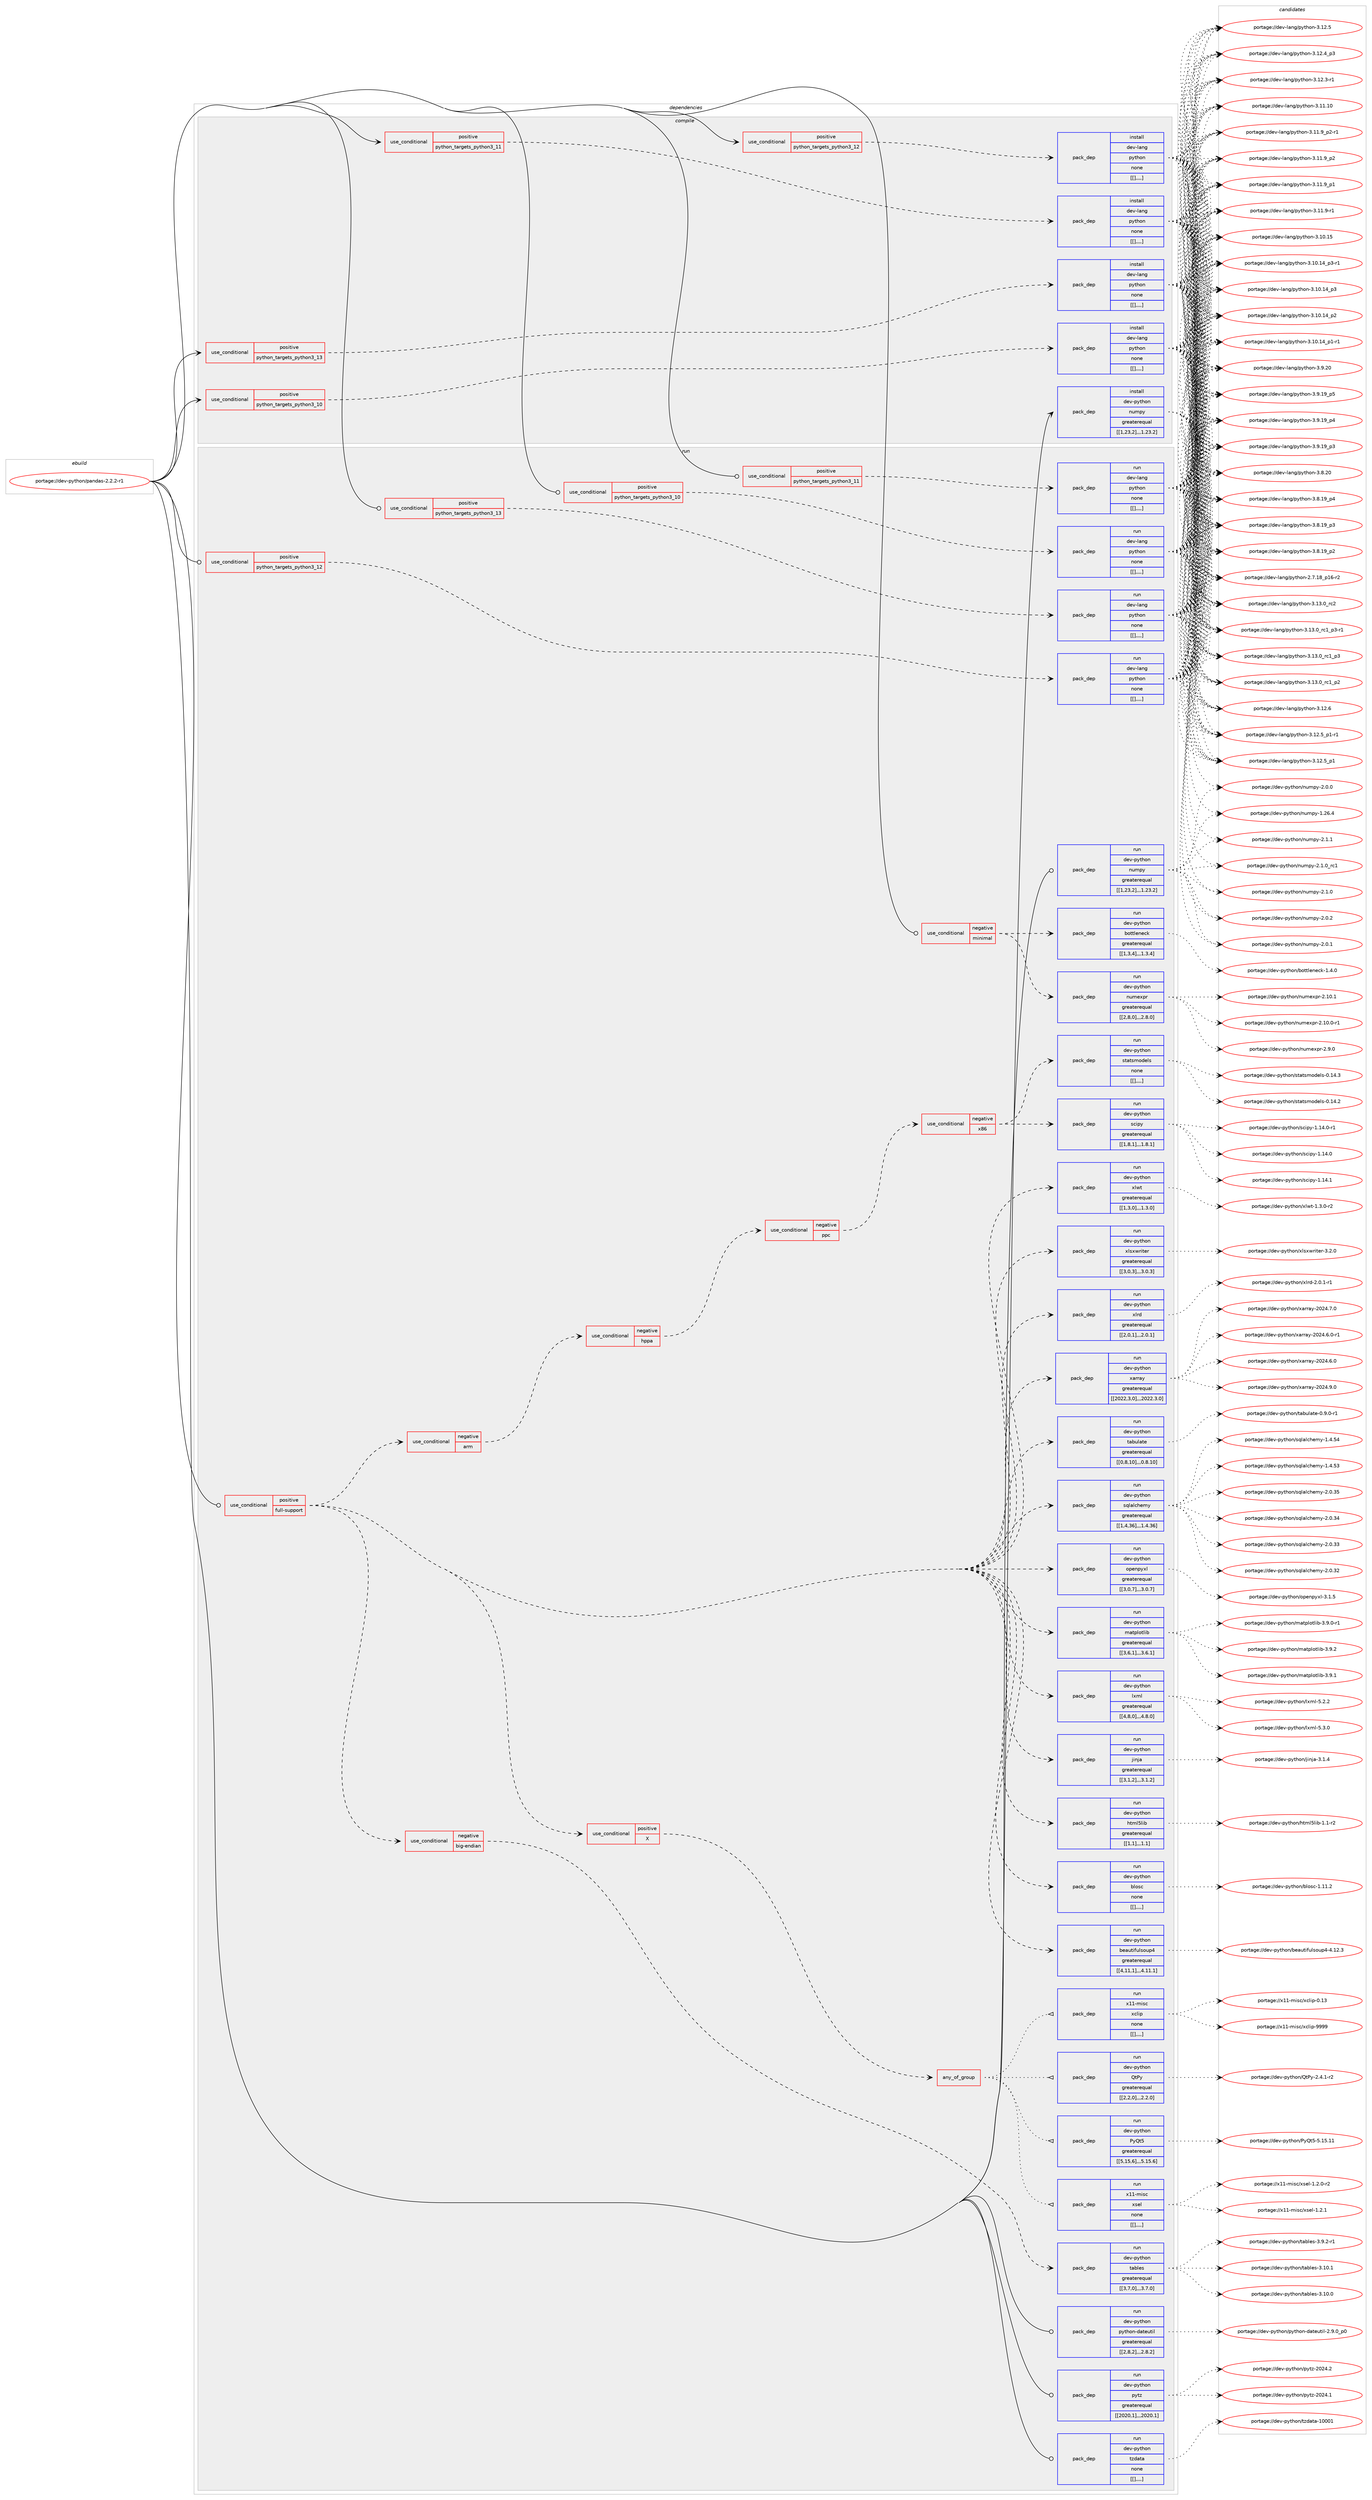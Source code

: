 digraph prolog {

# *************
# Graph options
# *************

newrank=true;
concentrate=true;
compound=true;
graph [rankdir=LR,fontname=Helvetica,fontsize=10,ranksep=1.5];#, ranksep=2.5, nodesep=0.2];
edge  [arrowhead=vee];
node  [fontname=Helvetica,fontsize=10];

# **********
# The ebuild
# **********

subgraph cluster_leftcol {
color=gray;
label=<<i>ebuild</i>>;
id [label="portage://dev-python/pandas-2.2.2-r1", color=red, width=4, href="../dev-python/pandas-2.2.2-r1.svg"];
}

# ****************
# The dependencies
# ****************

subgraph cluster_midcol {
color=gray;
label=<<i>dependencies</i>>;
subgraph cluster_compile {
fillcolor="#eeeeee";
style=filled;
label=<<i>compile</i>>;
subgraph cond36325 {
dependency154685 [label=<<TABLE BORDER="0" CELLBORDER="1" CELLSPACING="0" CELLPADDING="4"><TR><TD ROWSPAN="3" CELLPADDING="10">use_conditional</TD></TR><TR><TD>positive</TD></TR><TR><TD>python_targets_python3_10</TD></TR></TABLE>>, shape=none, color=red];
subgraph pack117142 {
dependency154686 [label=<<TABLE BORDER="0" CELLBORDER="1" CELLSPACING="0" CELLPADDING="4" WIDTH="220"><TR><TD ROWSPAN="6" CELLPADDING="30">pack_dep</TD></TR><TR><TD WIDTH="110">install</TD></TR><TR><TD>dev-lang</TD></TR><TR><TD>python</TD></TR><TR><TD>none</TD></TR><TR><TD>[[],,,,]</TD></TR></TABLE>>, shape=none, color=blue];
}
dependency154685:e -> dependency154686:w [weight=20,style="dashed",arrowhead="vee"];
}
id:e -> dependency154685:w [weight=20,style="solid",arrowhead="vee"];
subgraph cond36326 {
dependency154687 [label=<<TABLE BORDER="0" CELLBORDER="1" CELLSPACING="0" CELLPADDING="4"><TR><TD ROWSPAN="3" CELLPADDING="10">use_conditional</TD></TR><TR><TD>positive</TD></TR><TR><TD>python_targets_python3_11</TD></TR></TABLE>>, shape=none, color=red];
subgraph pack117143 {
dependency154688 [label=<<TABLE BORDER="0" CELLBORDER="1" CELLSPACING="0" CELLPADDING="4" WIDTH="220"><TR><TD ROWSPAN="6" CELLPADDING="30">pack_dep</TD></TR><TR><TD WIDTH="110">install</TD></TR><TR><TD>dev-lang</TD></TR><TR><TD>python</TD></TR><TR><TD>none</TD></TR><TR><TD>[[],,,,]</TD></TR></TABLE>>, shape=none, color=blue];
}
dependency154687:e -> dependency154688:w [weight=20,style="dashed",arrowhead="vee"];
}
id:e -> dependency154687:w [weight=20,style="solid",arrowhead="vee"];
subgraph cond36327 {
dependency154689 [label=<<TABLE BORDER="0" CELLBORDER="1" CELLSPACING="0" CELLPADDING="4"><TR><TD ROWSPAN="3" CELLPADDING="10">use_conditional</TD></TR><TR><TD>positive</TD></TR><TR><TD>python_targets_python3_12</TD></TR></TABLE>>, shape=none, color=red];
subgraph pack117144 {
dependency154690 [label=<<TABLE BORDER="0" CELLBORDER="1" CELLSPACING="0" CELLPADDING="4" WIDTH="220"><TR><TD ROWSPAN="6" CELLPADDING="30">pack_dep</TD></TR><TR><TD WIDTH="110">install</TD></TR><TR><TD>dev-lang</TD></TR><TR><TD>python</TD></TR><TR><TD>none</TD></TR><TR><TD>[[],,,,]</TD></TR></TABLE>>, shape=none, color=blue];
}
dependency154689:e -> dependency154690:w [weight=20,style="dashed",arrowhead="vee"];
}
id:e -> dependency154689:w [weight=20,style="solid",arrowhead="vee"];
subgraph cond36328 {
dependency154691 [label=<<TABLE BORDER="0" CELLBORDER="1" CELLSPACING="0" CELLPADDING="4"><TR><TD ROWSPAN="3" CELLPADDING="10">use_conditional</TD></TR><TR><TD>positive</TD></TR><TR><TD>python_targets_python3_13</TD></TR></TABLE>>, shape=none, color=red];
subgraph pack117145 {
dependency154692 [label=<<TABLE BORDER="0" CELLBORDER="1" CELLSPACING="0" CELLPADDING="4" WIDTH="220"><TR><TD ROWSPAN="6" CELLPADDING="30">pack_dep</TD></TR><TR><TD WIDTH="110">install</TD></TR><TR><TD>dev-lang</TD></TR><TR><TD>python</TD></TR><TR><TD>none</TD></TR><TR><TD>[[],,,,]</TD></TR></TABLE>>, shape=none, color=blue];
}
dependency154691:e -> dependency154692:w [weight=20,style="dashed",arrowhead="vee"];
}
id:e -> dependency154691:w [weight=20,style="solid",arrowhead="vee"];
subgraph pack117146 {
dependency154693 [label=<<TABLE BORDER="0" CELLBORDER="1" CELLSPACING="0" CELLPADDING="4" WIDTH="220"><TR><TD ROWSPAN="6" CELLPADDING="30">pack_dep</TD></TR><TR><TD WIDTH="110">install</TD></TR><TR><TD>dev-python</TD></TR><TR><TD>numpy</TD></TR><TR><TD>greaterequal</TD></TR><TR><TD>[[1,23,2],,,1.23.2]</TD></TR></TABLE>>, shape=none, color=blue];
}
id:e -> dependency154693:w [weight=20,style="solid",arrowhead="vee"];
}
subgraph cluster_compileandrun {
fillcolor="#eeeeee";
style=filled;
label=<<i>compile and run</i>>;
}
subgraph cluster_run {
fillcolor="#eeeeee";
style=filled;
label=<<i>run</i>>;
subgraph cond36329 {
dependency154694 [label=<<TABLE BORDER="0" CELLBORDER="1" CELLSPACING="0" CELLPADDING="4"><TR><TD ROWSPAN="3" CELLPADDING="10">use_conditional</TD></TR><TR><TD>negative</TD></TR><TR><TD>minimal</TD></TR></TABLE>>, shape=none, color=red];
subgraph pack117147 {
dependency154695 [label=<<TABLE BORDER="0" CELLBORDER="1" CELLSPACING="0" CELLPADDING="4" WIDTH="220"><TR><TD ROWSPAN="6" CELLPADDING="30">pack_dep</TD></TR><TR><TD WIDTH="110">run</TD></TR><TR><TD>dev-python</TD></TR><TR><TD>bottleneck</TD></TR><TR><TD>greaterequal</TD></TR><TR><TD>[[1,3,4],,,1.3.4]</TD></TR></TABLE>>, shape=none, color=blue];
}
dependency154694:e -> dependency154695:w [weight=20,style="dashed",arrowhead="vee"];
subgraph pack117148 {
dependency154696 [label=<<TABLE BORDER="0" CELLBORDER="1" CELLSPACING="0" CELLPADDING="4" WIDTH="220"><TR><TD ROWSPAN="6" CELLPADDING="30">pack_dep</TD></TR><TR><TD WIDTH="110">run</TD></TR><TR><TD>dev-python</TD></TR><TR><TD>numexpr</TD></TR><TR><TD>greaterequal</TD></TR><TR><TD>[[2,8,0],,,2.8.0]</TD></TR></TABLE>>, shape=none, color=blue];
}
dependency154694:e -> dependency154696:w [weight=20,style="dashed",arrowhead="vee"];
}
id:e -> dependency154694:w [weight=20,style="solid",arrowhead="odot"];
subgraph cond36330 {
dependency154697 [label=<<TABLE BORDER="0" CELLBORDER="1" CELLSPACING="0" CELLPADDING="4"><TR><TD ROWSPAN="3" CELLPADDING="10">use_conditional</TD></TR><TR><TD>positive</TD></TR><TR><TD>full-support</TD></TR></TABLE>>, shape=none, color=red];
subgraph pack117149 {
dependency154698 [label=<<TABLE BORDER="0" CELLBORDER="1" CELLSPACING="0" CELLPADDING="4" WIDTH="220"><TR><TD ROWSPAN="6" CELLPADDING="30">pack_dep</TD></TR><TR><TD WIDTH="110">run</TD></TR><TR><TD>dev-python</TD></TR><TR><TD>beautifulsoup4</TD></TR><TR><TD>greaterequal</TD></TR><TR><TD>[[4,11,1],,,4.11.1]</TD></TR></TABLE>>, shape=none, color=blue];
}
dependency154697:e -> dependency154698:w [weight=20,style="dashed",arrowhead="vee"];
subgraph pack117150 {
dependency154699 [label=<<TABLE BORDER="0" CELLBORDER="1" CELLSPACING="0" CELLPADDING="4" WIDTH="220"><TR><TD ROWSPAN="6" CELLPADDING="30">pack_dep</TD></TR><TR><TD WIDTH="110">run</TD></TR><TR><TD>dev-python</TD></TR><TR><TD>blosc</TD></TR><TR><TD>none</TD></TR><TR><TD>[[],,,,]</TD></TR></TABLE>>, shape=none, color=blue];
}
dependency154697:e -> dependency154699:w [weight=20,style="dashed",arrowhead="vee"];
subgraph pack117151 {
dependency154700 [label=<<TABLE BORDER="0" CELLBORDER="1" CELLSPACING="0" CELLPADDING="4" WIDTH="220"><TR><TD ROWSPAN="6" CELLPADDING="30">pack_dep</TD></TR><TR><TD WIDTH="110">run</TD></TR><TR><TD>dev-python</TD></TR><TR><TD>html5lib</TD></TR><TR><TD>greaterequal</TD></TR><TR><TD>[[1,1],,,1.1]</TD></TR></TABLE>>, shape=none, color=blue];
}
dependency154697:e -> dependency154700:w [weight=20,style="dashed",arrowhead="vee"];
subgraph pack117152 {
dependency154701 [label=<<TABLE BORDER="0" CELLBORDER="1" CELLSPACING="0" CELLPADDING="4" WIDTH="220"><TR><TD ROWSPAN="6" CELLPADDING="30">pack_dep</TD></TR><TR><TD WIDTH="110">run</TD></TR><TR><TD>dev-python</TD></TR><TR><TD>jinja</TD></TR><TR><TD>greaterequal</TD></TR><TR><TD>[[3,1,2],,,3.1.2]</TD></TR></TABLE>>, shape=none, color=blue];
}
dependency154697:e -> dependency154701:w [weight=20,style="dashed",arrowhead="vee"];
subgraph pack117153 {
dependency154702 [label=<<TABLE BORDER="0" CELLBORDER="1" CELLSPACING="0" CELLPADDING="4" WIDTH="220"><TR><TD ROWSPAN="6" CELLPADDING="30">pack_dep</TD></TR><TR><TD WIDTH="110">run</TD></TR><TR><TD>dev-python</TD></TR><TR><TD>lxml</TD></TR><TR><TD>greaterequal</TD></TR><TR><TD>[[4,8,0],,,4.8.0]</TD></TR></TABLE>>, shape=none, color=blue];
}
dependency154697:e -> dependency154702:w [weight=20,style="dashed",arrowhead="vee"];
subgraph pack117154 {
dependency154703 [label=<<TABLE BORDER="0" CELLBORDER="1" CELLSPACING="0" CELLPADDING="4" WIDTH="220"><TR><TD ROWSPAN="6" CELLPADDING="30">pack_dep</TD></TR><TR><TD WIDTH="110">run</TD></TR><TR><TD>dev-python</TD></TR><TR><TD>matplotlib</TD></TR><TR><TD>greaterequal</TD></TR><TR><TD>[[3,6,1],,,3.6.1]</TD></TR></TABLE>>, shape=none, color=blue];
}
dependency154697:e -> dependency154703:w [weight=20,style="dashed",arrowhead="vee"];
subgraph pack117155 {
dependency154704 [label=<<TABLE BORDER="0" CELLBORDER="1" CELLSPACING="0" CELLPADDING="4" WIDTH="220"><TR><TD ROWSPAN="6" CELLPADDING="30">pack_dep</TD></TR><TR><TD WIDTH="110">run</TD></TR><TR><TD>dev-python</TD></TR><TR><TD>openpyxl</TD></TR><TR><TD>greaterequal</TD></TR><TR><TD>[[3,0,7],,,3.0.7]</TD></TR></TABLE>>, shape=none, color=blue];
}
dependency154697:e -> dependency154704:w [weight=20,style="dashed",arrowhead="vee"];
subgraph pack117156 {
dependency154705 [label=<<TABLE BORDER="0" CELLBORDER="1" CELLSPACING="0" CELLPADDING="4" WIDTH="220"><TR><TD ROWSPAN="6" CELLPADDING="30">pack_dep</TD></TR><TR><TD WIDTH="110">run</TD></TR><TR><TD>dev-python</TD></TR><TR><TD>sqlalchemy</TD></TR><TR><TD>greaterequal</TD></TR><TR><TD>[[1,4,36],,,1.4.36]</TD></TR></TABLE>>, shape=none, color=blue];
}
dependency154697:e -> dependency154705:w [weight=20,style="dashed",arrowhead="vee"];
subgraph pack117157 {
dependency154706 [label=<<TABLE BORDER="0" CELLBORDER="1" CELLSPACING="0" CELLPADDING="4" WIDTH="220"><TR><TD ROWSPAN="6" CELLPADDING="30">pack_dep</TD></TR><TR><TD WIDTH="110">run</TD></TR><TR><TD>dev-python</TD></TR><TR><TD>tabulate</TD></TR><TR><TD>greaterequal</TD></TR><TR><TD>[[0,8,10],,,0.8.10]</TD></TR></TABLE>>, shape=none, color=blue];
}
dependency154697:e -> dependency154706:w [weight=20,style="dashed",arrowhead="vee"];
subgraph pack117158 {
dependency154707 [label=<<TABLE BORDER="0" CELLBORDER="1" CELLSPACING="0" CELLPADDING="4" WIDTH="220"><TR><TD ROWSPAN="6" CELLPADDING="30">pack_dep</TD></TR><TR><TD WIDTH="110">run</TD></TR><TR><TD>dev-python</TD></TR><TR><TD>xarray</TD></TR><TR><TD>greaterequal</TD></TR><TR><TD>[[2022,3,0],,,2022.3.0]</TD></TR></TABLE>>, shape=none, color=blue];
}
dependency154697:e -> dependency154707:w [weight=20,style="dashed",arrowhead="vee"];
subgraph pack117159 {
dependency154708 [label=<<TABLE BORDER="0" CELLBORDER="1" CELLSPACING="0" CELLPADDING="4" WIDTH="220"><TR><TD ROWSPAN="6" CELLPADDING="30">pack_dep</TD></TR><TR><TD WIDTH="110">run</TD></TR><TR><TD>dev-python</TD></TR><TR><TD>xlrd</TD></TR><TR><TD>greaterequal</TD></TR><TR><TD>[[2,0,1],,,2.0.1]</TD></TR></TABLE>>, shape=none, color=blue];
}
dependency154697:e -> dependency154708:w [weight=20,style="dashed",arrowhead="vee"];
subgraph pack117160 {
dependency154709 [label=<<TABLE BORDER="0" CELLBORDER="1" CELLSPACING="0" CELLPADDING="4" WIDTH="220"><TR><TD ROWSPAN="6" CELLPADDING="30">pack_dep</TD></TR><TR><TD WIDTH="110">run</TD></TR><TR><TD>dev-python</TD></TR><TR><TD>xlsxwriter</TD></TR><TR><TD>greaterequal</TD></TR><TR><TD>[[3,0,3],,,3.0.3]</TD></TR></TABLE>>, shape=none, color=blue];
}
dependency154697:e -> dependency154709:w [weight=20,style="dashed",arrowhead="vee"];
subgraph pack117161 {
dependency154710 [label=<<TABLE BORDER="0" CELLBORDER="1" CELLSPACING="0" CELLPADDING="4" WIDTH="220"><TR><TD ROWSPAN="6" CELLPADDING="30">pack_dep</TD></TR><TR><TD WIDTH="110">run</TD></TR><TR><TD>dev-python</TD></TR><TR><TD>xlwt</TD></TR><TR><TD>greaterequal</TD></TR><TR><TD>[[1,3,0],,,1.3.0]</TD></TR></TABLE>>, shape=none, color=blue];
}
dependency154697:e -> dependency154710:w [weight=20,style="dashed",arrowhead="vee"];
subgraph cond36331 {
dependency154711 [label=<<TABLE BORDER="0" CELLBORDER="1" CELLSPACING="0" CELLPADDING="4"><TR><TD ROWSPAN="3" CELLPADDING="10">use_conditional</TD></TR><TR><TD>negative</TD></TR><TR><TD>arm</TD></TR></TABLE>>, shape=none, color=red];
subgraph cond36332 {
dependency154712 [label=<<TABLE BORDER="0" CELLBORDER="1" CELLSPACING="0" CELLPADDING="4"><TR><TD ROWSPAN="3" CELLPADDING="10">use_conditional</TD></TR><TR><TD>negative</TD></TR><TR><TD>hppa</TD></TR></TABLE>>, shape=none, color=red];
subgraph cond36333 {
dependency154713 [label=<<TABLE BORDER="0" CELLBORDER="1" CELLSPACING="0" CELLPADDING="4"><TR><TD ROWSPAN="3" CELLPADDING="10">use_conditional</TD></TR><TR><TD>negative</TD></TR><TR><TD>ppc</TD></TR></TABLE>>, shape=none, color=red];
subgraph cond36334 {
dependency154714 [label=<<TABLE BORDER="0" CELLBORDER="1" CELLSPACING="0" CELLPADDING="4"><TR><TD ROWSPAN="3" CELLPADDING="10">use_conditional</TD></TR><TR><TD>negative</TD></TR><TR><TD>x86</TD></TR></TABLE>>, shape=none, color=red];
subgraph pack117162 {
dependency154715 [label=<<TABLE BORDER="0" CELLBORDER="1" CELLSPACING="0" CELLPADDING="4" WIDTH="220"><TR><TD ROWSPAN="6" CELLPADDING="30">pack_dep</TD></TR><TR><TD WIDTH="110">run</TD></TR><TR><TD>dev-python</TD></TR><TR><TD>scipy</TD></TR><TR><TD>greaterequal</TD></TR><TR><TD>[[1,8,1],,,1.8.1]</TD></TR></TABLE>>, shape=none, color=blue];
}
dependency154714:e -> dependency154715:w [weight=20,style="dashed",arrowhead="vee"];
subgraph pack117163 {
dependency154716 [label=<<TABLE BORDER="0" CELLBORDER="1" CELLSPACING="0" CELLPADDING="4" WIDTH="220"><TR><TD ROWSPAN="6" CELLPADDING="30">pack_dep</TD></TR><TR><TD WIDTH="110">run</TD></TR><TR><TD>dev-python</TD></TR><TR><TD>statsmodels</TD></TR><TR><TD>none</TD></TR><TR><TD>[[],,,,]</TD></TR></TABLE>>, shape=none, color=blue];
}
dependency154714:e -> dependency154716:w [weight=20,style="dashed",arrowhead="vee"];
}
dependency154713:e -> dependency154714:w [weight=20,style="dashed",arrowhead="vee"];
}
dependency154712:e -> dependency154713:w [weight=20,style="dashed",arrowhead="vee"];
}
dependency154711:e -> dependency154712:w [weight=20,style="dashed",arrowhead="vee"];
}
dependency154697:e -> dependency154711:w [weight=20,style="dashed",arrowhead="vee"];
subgraph cond36335 {
dependency154717 [label=<<TABLE BORDER="0" CELLBORDER="1" CELLSPACING="0" CELLPADDING="4"><TR><TD ROWSPAN="3" CELLPADDING="10">use_conditional</TD></TR><TR><TD>negative</TD></TR><TR><TD>big-endian</TD></TR></TABLE>>, shape=none, color=red];
subgraph pack117164 {
dependency154718 [label=<<TABLE BORDER="0" CELLBORDER="1" CELLSPACING="0" CELLPADDING="4" WIDTH="220"><TR><TD ROWSPAN="6" CELLPADDING="30">pack_dep</TD></TR><TR><TD WIDTH="110">run</TD></TR><TR><TD>dev-python</TD></TR><TR><TD>tables</TD></TR><TR><TD>greaterequal</TD></TR><TR><TD>[[3,7,0],,,3.7.0]</TD></TR></TABLE>>, shape=none, color=blue];
}
dependency154717:e -> dependency154718:w [weight=20,style="dashed",arrowhead="vee"];
}
dependency154697:e -> dependency154717:w [weight=20,style="dashed",arrowhead="vee"];
subgraph cond36336 {
dependency154719 [label=<<TABLE BORDER="0" CELLBORDER="1" CELLSPACING="0" CELLPADDING="4"><TR><TD ROWSPAN="3" CELLPADDING="10">use_conditional</TD></TR><TR><TD>positive</TD></TR><TR><TD>X</TD></TR></TABLE>>, shape=none, color=red];
subgraph any1068 {
dependency154720 [label=<<TABLE BORDER="0" CELLBORDER="1" CELLSPACING="0" CELLPADDING="4"><TR><TD CELLPADDING="10">any_of_group</TD></TR></TABLE>>, shape=none, color=red];subgraph pack117165 {
dependency154721 [label=<<TABLE BORDER="0" CELLBORDER="1" CELLSPACING="0" CELLPADDING="4" WIDTH="220"><TR><TD ROWSPAN="6" CELLPADDING="30">pack_dep</TD></TR><TR><TD WIDTH="110">run</TD></TR><TR><TD>dev-python</TD></TR><TR><TD>PyQt5</TD></TR><TR><TD>greaterequal</TD></TR><TR><TD>[[5,15,6],,,5.15.6]</TD></TR></TABLE>>, shape=none, color=blue];
}
dependency154720:e -> dependency154721:w [weight=20,style="dotted",arrowhead="oinv"];
subgraph pack117166 {
dependency154722 [label=<<TABLE BORDER="0" CELLBORDER="1" CELLSPACING="0" CELLPADDING="4" WIDTH="220"><TR><TD ROWSPAN="6" CELLPADDING="30">pack_dep</TD></TR><TR><TD WIDTH="110">run</TD></TR><TR><TD>dev-python</TD></TR><TR><TD>QtPy</TD></TR><TR><TD>greaterequal</TD></TR><TR><TD>[[2,2,0],,,2.2.0]</TD></TR></TABLE>>, shape=none, color=blue];
}
dependency154720:e -> dependency154722:w [weight=20,style="dotted",arrowhead="oinv"];
subgraph pack117167 {
dependency154723 [label=<<TABLE BORDER="0" CELLBORDER="1" CELLSPACING="0" CELLPADDING="4" WIDTH="220"><TR><TD ROWSPAN="6" CELLPADDING="30">pack_dep</TD></TR><TR><TD WIDTH="110">run</TD></TR><TR><TD>x11-misc</TD></TR><TR><TD>xclip</TD></TR><TR><TD>none</TD></TR><TR><TD>[[],,,,]</TD></TR></TABLE>>, shape=none, color=blue];
}
dependency154720:e -> dependency154723:w [weight=20,style="dotted",arrowhead="oinv"];
subgraph pack117168 {
dependency154724 [label=<<TABLE BORDER="0" CELLBORDER="1" CELLSPACING="0" CELLPADDING="4" WIDTH="220"><TR><TD ROWSPAN="6" CELLPADDING="30">pack_dep</TD></TR><TR><TD WIDTH="110">run</TD></TR><TR><TD>x11-misc</TD></TR><TR><TD>xsel</TD></TR><TR><TD>none</TD></TR><TR><TD>[[],,,,]</TD></TR></TABLE>>, shape=none, color=blue];
}
dependency154720:e -> dependency154724:w [weight=20,style="dotted",arrowhead="oinv"];
}
dependency154719:e -> dependency154720:w [weight=20,style="dashed",arrowhead="vee"];
}
dependency154697:e -> dependency154719:w [weight=20,style="dashed",arrowhead="vee"];
}
id:e -> dependency154697:w [weight=20,style="solid",arrowhead="odot"];
subgraph cond36337 {
dependency154725 [label=<<TABLE BORDER="0" CELLBORDER="1" CELLSPACING="0" CELLPADDING="4"><TR><TD ROWSPAN="3" CELLPADDING="10">use_conditional</TD></TR><TR><TD>positive</TD></TR><TR><TD>python_targets_python3_10</TD></TR></TABLE>>, shape=none, color=red];
subgraph pack117169 {
dependency154726 [label=<<TABLE BORDER="0" CELLBORDER="1" CELLSPACING="0" CELLPADDING="4" WIDTH="220"><TR><TD ROWSPAN="6" CELLPADDING="30">pack_dep</TD></TR><TR><TD WIDTH="110">run</TD></TR><TR><TD>dev-lang</TD></TR><TR><TD>python</TD></TR><TR><TD>none</TD></TR><TR><TD>[[],,,,]</TD></TR></TABLE>>, shape=none, color=blue];
}
dependency154725:e -> dependency154726:w [weight=20,style="dashed",arrowhead="vee"];
}
id:e -> dependency154725:w [weight=20,style="solid",arrowhead="odot"];
subgraph cond36338 {
dependency154727 [label=<<TABLE BORDER="0" CELLBORDER="1" CELLSPACING="0" CELLPADDING="4"><TR><TD ROWSPAN="3" CELLPADDING="10">use_conditional</TD></TR><TR><TD>positive</TD></TR><TR><TD>python_targets_python3_11</TD></TR></TABLE>>, shape=none, color=red];
subgraph pack117170 {
dependency154728 [label=<<TABLE BORDER="0" CELLBORDER="1" CELLSPACING="0" CELLPADDING="4" WIDTH="220"><TR><TD ROWSPAN="6" CELLPADDING="30">pack_dep</TD></TR><TR><TD WIDTH="110">run</TD></TR><TR><TD>dev-lang</TD></TR><TR><TD>python</TD></TR><TR><TD>none</TD></TR><TR><TD>[[],,,,]</TD></TR></TABLE>>, shape=none, color=blue];
}
dependency154727:e -> dependency154728:w [weight=20,style="dashed",arrowhead="vee"];
}
id:e -> dependency154727:w [weight=20,style="solid",arrowhead="odot"];
subgraph cond36339 {
dependency154729 [label=<<TABLE BORDER="0" CELLBORDER="1" CELLSPACING="0" CELLPADDING="4"><TR><TD ROWSPAN="3" CELLPADDING="10">use_conditional</TD></TR><TR><TD>positive</TD></TR><TR><TD>python_targets_python3_12</TD></TR></TABLE>>, shape=none, color=red];
subgraph pack117171 {
dependency154730 [label=<<TABLE BORDER="0" CELLBORDER="1" CELLSPACING="0" CELLPADDING="4" WIDTH="220"><TR><TD ROWSPAN="6" CELLPADDING="30">pack_dep</TD></TR><TR><TD WIDTH="110">run</TD></TR><TR><TD>dev-lang</TD></TR><TR><TD>python</TD></TR><TR><TD>none</TD></TR><TR><TD>[[],,,,]</TD></TR></TABLE>>, shape=none, color=blue];
}
dependency154729:e -> dependency154730:w [weight=20,style="dashed",arrowhead="vee"];
}
id:e -> dependency154729:w [weight=20,style="solid",arrowhead="odot"];
subgraph cond36340 {
dependency154731 [label=<<TABLE BORDER="0" CELLBORDER="1" CELLSPACING="0" CELLPADDING="4"><TR><TD ROWSPAN="3" CELLPADDING="10">use_conditional</TD></TR><TR><TD>positive</TD></TR><TR><TD>python_targets_python3_13</TD></TR></TABLE>>, shape=none, color=red];
subgraph pack117172 {
dependency154732 [label=<<TABLE BORDER="0" CELLBORDER="1" CELLSPACING="0" CELLPADDING="4" WIDTH="220"><TR><TD ROWSPAN="6" CELLPADDING="30">pack_dep</TD></TR><TR><TD WIDTH="110">run</TD></TR><TR><TD>dev-lang</TD></TR><TR><TD>python</TD></TR><TR><TD>none</TD></TR><TR><TD>[[],,,,]</TD></TR></TABLE>>, shape=none, color=blue];
}
dependency154731:e -> dependency154732:w [weight=20,style="dashed",arrowhead="vee"];
}
id:e -> dependency154731:w [weight=20,style="solid",arrowhead="odot"];
subgraph pack117173 {
dependency154733 [label=<<TABLE BORDER="0" CELLBORDER="1" CELLSPACING="0" CELLPADDING="4" WIDTH="220"><TR><TD ROWSPAN="6" CELLPADDING="30">pack_dep</TD></TR><TR><TD WIDTH="110">run</TD></TR><TR><TD>dev-python</TD></TR><TR><TD>numpy</TD></TR><TR><TD>greaterequal</TD></TR><TR><TD>[[1,23,2],,,1.23.2]</TD></TR></TABLE>>, shape=none, color=blue];
}
id:e -> dependency154733:w [weight=20,style="solid",arrowhead="odot"];
subgraph pack117174 {
dependency154734 [label=<<TABLE BORDER="0" CELLBORDER="1" CELLSPACING="0" CELLPADDING="4" WIDTH="220"><TR><TD ROWSPAN="6" CELLPADDING="30">pack_dep</TD></TR><TR><TD WIDTH="110">run</TD></TR><TR><TD>dev-python</TD></TR><TR><TD>python-dateutil</TD></TR><TR><TD>greaterequal</TD></TR><TR><TD>[[2,8,2],,,2.8.2]</TD></TR></TABLE>>, shape=none, color=blue];
}
id:e -> dependency154734:w [weight=20,style="solid",arrowhead="odot"];
subgraph pack117175 {
dependency154735 [label=<<TABLE BORDER="0" CELLBORDER="1" CELLSPACING="0" CELLPADDING="4" WIDTH="220"><TR><TD ROWSPAN="6" CELLPADDING="30">pack_dep</TD></TR><TR><TD WIDTH="110">run</TD></TR><TR><TD>dev-python</TD></TR><TR><TD>pytz</TD></TR><TR><TD>greaterequal</TD></TR><TR><TD>[[2020,1],,,2020.1]</TD></TR></TABLE>>, shape=none, color=blue];
}
id:e -> dependency154735:w [weight=20,style="solid",arrowhead="odot"];
subgraph pack117176 {
dependency154736 [label=<<TABLE BORDER="0" CELLBORDER="1" CELLSPACING="0" CELLPADDING="4" WIDTH="220"><TR><TD ROWSPAN="6" CELLPADDING="30">pack_dep</TD></TR><TR><TD WIDTH="110">run</TD></TR><TR><TD>dev-python</TD></TR><TR><TD>tzdata</TD></TR><TR><TD>none</TD></TR><TR><TD>[[],,,,]</TD></TR></TABLE>>, shape=none, color=blue];
}
id:e -> dependency154736:w [weight=20,style="solid",arrowhead="odot"];
}
}

# **************
# The candidates
# **************

subgraph cluster_choices {
rank=same;
color=gray;
label=<<i>candidates</i>>;

subgraph choice117142 {
color=black;
nodesep=1;
choice10010111845108971101034711212111610411111045514649514648951149950 [label="portage://dev-lang/python-3.13.0_rc2", color=red, width=4,href="../dev-lang/python-3.13.0_rc2.svg"];
choice1001011184510897110103471121211161041111104551464951464895114994995112514511449 [label="portage://dev-lang/python-3.13.0_rc1_p3-r1", color=red, width=4,href="../dev-lang/python-3.13.0_rc1_p3-r1.svg"];
choice100101118451089711010347112121116104111110455146495146489511499499511251 [label="portage://dev-lang/python-3.13.0_rc1_p3", color=red, width=4,href="../dev-lang/python-3.13.0_rc1_p3.svg"];
choice100101118451089711010347112121116104111110455146495146489511499499511250 [label="portage://dev-lang/python-3.13.0_rc1_p2", color=red, width=4,href="../dev-lang/python-3.13.0_rc1_p2.svg"];
choice10010111845108971101034711212111610411111045514649504654 [label="portage://dev-lang/python-3.12.6", color=red, width=4,href="../dev-lang/python-3.12.6.svg"];
choice1001011184510897110103471121211161041111104551464950465395112494511449 [label="portage://dev-lang/python-3.12.5_p1-r1", color=red, width=4,href="../dev-lang/python-3.12.5_p1-r1.svg"];
choice100101118451089711010347112121116104111110455146495046539511249 [label="portage://dev-lang/python-3.12.5_p1", color=red, width=4,href="../dev-lang/python-3.12.5_p1.svg"];
choice10010111845108971101034711212111610411111045514649504653 [label="portage://dev-lang/python-3.12.5", color=red, width=4,href="../dev-lang/python-3.12.5.svg"];
choice100101118451089711010347112121116104111110455146495046529511251 [label="portage://dev-lang/python-3.12.4_p3", color=red, width=4,href="../dev-lang/python-3.12.4_p3.svg"];
choice100101118451089711010347112121116104111110455146495046514511449 [label="portage://dev-lang/python-3.12.3-r1", color=red, width=4,href="../dev-lang/python-3.12.3-r1.svg"];
choice1001011184510897110103471121211161041111104551464949464948 [label="portage://dev-lang/python-3.11.10", color=red, width=4,href="../dev-lang/python-3.11.10.svg"];
choice1001011184510897110103471121211161041111104551464949465795112504511449 [label="portage://dev-lang/python-3.11.9_p2-r1", color=red, width=4,href="../dev-lang/python-3.11.9_p2-r1.svg"];
choice100101118451089711010347112121116104111110455146494946579511250 [label="portage://dev-lang/python-3.11.9_p2", color=red, width=4,href="../dev-lang/python-3.11.9_p2.svg"];
choice100101118451089711010347112121116104111110455146494946579511249 [label="portage://dev-lang/python-3.11.9_p1", color=red, width=4,href="../dev-lang/python-3.11.9_p1.svg"];
choice100101118451089711010347112121116104111110455146494946574511449 [label="portage://dev-lang/python-3.11.9-r1", color=red, width=4,href="../dev-lang/python-3.11.9-r1.svg"];
choice1001011184510897110103471121211161041111104551464948464953 [label="portage://dev-lang/python-3.10.15", color=red, width=4,href="../dev-lang/python-3.10.15.svg"];
choice100101118451089711010347112121116104111110455146494846495295112514511449 [label="portage://dev-lang/python-3.10.14_p3-r1", color=red, width=4,href="../dev-lang/python-3.10.14_p3-r1.svg"];
choice10010111845108971101034711212111610411111045514649484649529511251 [label="portage://dev-lang/python-3.10.14_p3", color=red, width=4,href="../dev-lang/python-3.10.14_p3.svg"];
choice10010111845108971101034711212111610411111045514649484649529511250 [label="portage://dev-lang/python-3.10.14_p2", color=red, width=4,href="../dev-lang/python-3.10.14_p2.svg"];
choice100101118451089711010347112121116104111110455146494846495295112494511449 [label="portage://dev-lang/python-3.10.14_p1-r1", color=red, width=4,href="../dev-lang/python-3.10.14_p1-r1.svg"];
choice10010111845108971101034711212111610411111045514657465048 [label="portage://dev-lang/python-3.9.20", color=red, width=4,href="../dev-lang/python-3.9.20.svg"];
choice100101118451089711010347112121116104111110455146574649579511253 [label="portage://dev-lang/python-3.9.19_p5", color=red, width=4,href="../dev-lang/python-3.9.19_p5.svg"];
choice100101118451089711010347112121116104111110455146574649579511252 [label="portage://dev-lang/python-3.9.19_p4", color=red, width=4,href="../dev-lang/python-3.9.19_p4.svg"];
choice100101118451089711010347112121116104111110455146574649579511251 [label="portage://dev-lang/python-3.9.19_p3", color=red, width=4,href="../dev-lang/python-3.9.19_p3.svg"];
choice10010111845108971101034711212111610411111045514656465048 [label="portage://dev-lang/python-3.8.20", color=red, width=4,href="../dev-lang/python-3.8.20.svg"];
choice100101118451089711010347112121116104111110455146564649579511252 [label="portage://dev-lang/python-3.8.19_p4", color=red, width=4,href="../dev-lang/python-3.8.19_p4.svg"];
choice100101118451089711010347112121116104111110455146564649579511251 [label="portage://dev-lang/python-3.8.19_p3", color=red, width=4,href="../dev-lang/python-3.8.19_p3.svg"];
choice100101118451089711010347112121116104111110455146564649579511250 [label="portage://dev-lang/python-3.8.19_p2", color=red, width=4,href="../dev-lang/python-3.8.19_p2.svg"];
choice100101118451089711010347112121116104111110455046554649569511249544511450 [label="portage://dev-lang/python-2.7.18_p16-r2", color=red, width=4,href="../dev-lang/python-2.7.18_p16-r2.svg"];
dependency154686:e -> choice10010111845108971101034711212111610411111045514649514648951149950:w [style=dotted,weight="100"];
dependency154686:e -> choice1001011184510897110103471121211161041111104551464951464895114994995112514511449:w [style=dotted,weight="100"];
dependency154686:e -> choice100101118451089711010347112121116104111110455146495146489511499499511251:w [style=dotted,weight="100"];
dependency154686:e -> choice100101118451089711010347112121116104111110455146495146489511499499511250:w [style=dotted,weight="100"];
dependency154686:e -> choice10010111845108971101034711212111610411111045514649504654:w [style=dotted,weight="100"];
dependency154686:e -> choice1001011184510897110103471121211161041111104551464950465395112494511449:w [style=dotted,weight="100"];
dependency154686:e -> choice100101118451089711010347112121116104111110455146495046539511249:w [style=dotted,weight="100"];
dependency154686:e -> choice10010111845108971101034711212111610411111045514649504653:w [style=dotted,weight="100"];
dependency154686:e -> choice100101118451089711010347112121116104111110455146495046529511251:w [style=dotted,weight="100"];
dependency154686:e -> choice100101118451089711010347112121116104111110455146495046514511449:w [style=dotted,weight="100"];
dependency154686:e -> choice1001011184510897110103471121211161041111104551464949464948:w [style=dotted,weight="100"];
dependency154686:e -> choice1001011184510897110103471121211161041111104551464949465795112504511449:w [style=dotted,weight="100"];
dependency154686:e -> choice100101118451089711010347112121116104111110455146494946579511250:w [style=dotted,weight="100"];
dependency154686:e -> choice100101118451089711010347112121116104111110455146494946579511249:w [style=dotted,weight="100"];
dependency154686:e -> choice100101118451089711010347112121116104111110455146494946574511449:w [style=dotted,weight="100"];
dependency154686:e -> choice1001011184510897110103471121211161041111104551464948464953:w [style=dotted,weight="100"];
dependency154686:e -> choice100101118451089711010347112121116104111110455146494846495295112514511449:w [style=dotted,weight="100"];
dependency154686:e -> choice10010111845108971101034711212111610411111045514649484649529511251:w [style=dotted,weight="100"];
dependency154686:e -> choice10010111845108971101034711212111610411111045514649484649529511250:w [style=dotted,weight="100"];
dependency154686:e -> choice100101118451089711010347112121116104111110455146494846495295112494511449:w [style=dotted,weight="100"];
dependency154686:e -> choice10010111845108971101034711212111610411111045514657465048:w [style=dotted,weight="100"];
dependency154686:e -> choice100101118451089711010347112121116104111110455146574649579511253:w [style=dotted,weight="100"];
dependency154686:e -> choice100101118451089711010347112121116104111110455146574649579511252:w [style=dotted,weight="100"];
dependency154686:e -> choice100101118451089711010347112121116104111110455146574649579511251:w [style=dotted,weight="100"];
dependency154686:e -> choice10010111845108971101034711212111610411111045514656465048:w [style=dotted,weight="100"];
dependency154686:e -> choice100101118451089711010347112121116104111110455146564649579511252:w [style=dotted,weight="100"];
dependency154686:e -> choice100101118451089711010347112121116104111110455146564649579511251:w [style=dotted,weight="100"];
dependency154686:e -> choice100101118451089711010347112121116104111110455146564649579511250:w [style=dotted,weight="100"];
dependency154686:e -> choice100101118451089711010347112121116104111110455046554649569511249544511450:w [style=dotted,weight="100"];
}
subgraph choice117143 {
color=black;
nodesep=1;
choice10010111845108971101034711212111610411111045514649514648951149950 [label="portage://dev-lang/python-3.13.0_rc2", color=red, width=4,href="../dev-lang/python-3.13.0_rc2.svg"];
choice1001011184510897110103471121211161041111104551464951464895114994995112514511449 [label="portage://dev-lang/python-3.13.0_rc1_p3-r1", color=red, width=4,href="../dev-lang/python-3.13.0_rc1_p3-r1.svg"];
choice100101118451089711010347112121116104111110455146495146489511499499511251 [label="portage://dev-lang/python-3.13.0_rc1_p3", color=red, width=4,href="../dev-lang/python-3.13.0_rc1_p3.svg"];
choice100101118451089711010347112121116104111110455146495146489511499499511250 [label="portage://dev-lang/python-3.13.0_rc1_p2", color=red, width=4,href="../dev-lang/python-3.13.0_rc1_p2.svg"];
choice10010111845108971101034711212111610411111045514649504654 [label="portage://dev-lang/python-3.12.6", color=red, width=4,href="../dev-lang/python-3.12.6.svg"];
choice1001011184510897110103471121211161041111104551464950465395112494511449 [label="portage://dev-lang/python-3.12.5_p1-r1", color=red, width=4,href="../dev-lang/python-3.12.5_p1-r1.svg"];
choice100101118451089711010347112121116104111110455146495046539511249 [label="portage://dev-lang/python-3.12.5_p1", color=red, width=4,href="../dev-lang/python-3.12.5_p1.svg"];
choice10010111845108971101034711212111610411111045514649504653 [label="portage://dev-lang/python-3.12.5", color=red, width=4,href="../dev-lang/python-3.12.5.svg"];
choice100101118451089711010347112121116104111110455146495046529511251 [label="portage://dev-lang/python-3.12.4_p3", color=red, width=4,href="../dev-lang/python-3.12.4_p3.svg"];
choice100101118451089711010347112121116104111110455146495046514511449 [label="portage://dev-lang/python-3.12.3-r1", color=red, width=4,href="../dev-lang/python-3.12.3-r1.svg"];
choice1001011184510897110103471121211161041111104551464949464948 [label="portage://dev-lang/python-3.11.10", color=red, width=4,href="../dev-lang/python-3.11.10.svg"];
choice1001011184510897110103471121211161041111104551464949465795112504511449 [label="portage://dev-lang/python-3.11.9_p2-r1", color=red, width=4,href="../dev-lang/python-3.11.9_p2-r1.svg"];
choice100101118451089711010347112121116104111110455146494946579511250 [label="portage://dev-lang/python-3.11.9_p2", color=red, width=4,href="../dev-lang/python-3.11.9_p2.svg"];
choice100101118451089711010347112121116104111110455146494946579511249 [label="portage://dev-lang/python-3.11.9_p1", color=red, width=4,href="../dev-lang/python-3.11.9_p1.svg"];
choice100101118451089711010347112121116104111110455146494946574511449 [label="portage://dev-lang/python-3.11.9-r1", color=red, width=4,href="../dev-lang/python-3.11.9-r1.svg"];
choice1001011184510897110103471121211161041111104551464948464953 [label="portage://dev-lang/python-3.10.15", color=red, width=4,href="../dev-lang/python-3.10.15.svg"];
choice100101118451089711010347112121116104111110455146494846495295112514511449 [label="portage://dev-lang/python-3.10.14_p3-r1", color=red, width=4,href="../dev-lang/python-3.10.14_p3-r1.svg"];
choice10010111845108971101034711212111610411111045514649484649529511251 [label="portage://dev-lang/python-3.10.14_p3", color=red, width=4,href="../dev-lang/python-3.10.14_p3.svg"];
choice10010111845108971101034711212111610411111045514649484649529511250 [label="portage://dev-lang/python-3.10.14_p2", color=red, width=4,href="../dev-lang/python-3.10.14_p2.svg"];
choice100101118451089711010347112121116104111110455146494846495295112494511449 [label="portage://dev-lang/python-3.10.14_p1-r1", color=red, width=4,href="../dev-lang/python-3.10.14_p1-r1.svg"];
choice10010111845108971101034711212111610411111045514657465048 [label="portage://dev-lang/python-3.9.20", color=red, width=4,href="../dev-lang/python-3.9.20.svg"];
choice100101118451089711010347112121116104111110455146574649579511253 [label="portage://dev-lang/python-3.9.19_p5", color=red, width=4,href="../dev-lang/python-3.9.19_p5.svg"];
choice100101118451089711010347112121116104111110455146574649579511252 [label="portage://dev-lang/python-3.9.19_p4", color=red, width=4,href="../dev-lang/python-3.9.19_p4.svg"];
choice100101118451089711010347112121116104111110455146574649579511251 [label="portage://dev-lang/python-3.9.19_p3", color=red, width=4,href="../dev-lang/python-3.9.19_p3.svg"];
choice10010111845108971101034711212111610411111045514656465048 [label="portage://dev-lang/python-3.8.20", color=red, width=4,href="../dev-lang/python-3.8.20.svg"];
choice100101118451089711010347112121116104111110455146564649579511252 [label="portage://dev-lang/python-3.8.19_p4", color=red, width=4,href="../dev-lang/python-3.8.19_p4.svg"];
choice100101118451089711010347112121116104111110455146564649579511251 [label="portage://dev-lang/python-3.8.19_p3", color=red, width=4,href="../dev-lang/python-3.8.19_p3.svg"];
choice100101118451089711010347112121116104111110455146564649579511250 [label="portage://dev-lang/python-3.8.19_p2", color=red, width=4,href="../dev-lang/python-3.8.19_p2.svg"];
choice100101118451089711010347112121116104111110455046554649569511249544511450 [label="portage://dev-lang/python-2.7.18_p16-r2", color=red, width=4,href="../dev-lang/python-2.7.18_p16-r2.svg"];
dependency154688:e -> choice10010111845108971101034711212111610411111045514649514648951149950:w [style=dotted,weight="100"];
dependency154688:e -> choice1001011184510897110103471121211161041111104551464951464895114994995112514511449:w [style=dotted,weight="100"];
dependency154688:e -> choice100101118451089711010347112121116104111110455146495146489511499499511251:w [style=dotted,weight="100"];
dependency154688:e -> choice100101118451089711010347112121116104111110455146495146489511499499511250:w [style=dotted,weight="100"];
dependency154688:e -> choice10010111845108971101034711212111610411111045514649504654:w [style=dotted,weight="100"];
dependency154688:e -> choice1001011184510897110103471121211161041111104551464950465395112494511449:w [style=dotted,weight="100"];
dependency154688:e -> choice100101118451089711010347112121116104111110455146495046539511249:w [style=dotted,weight="100"];
dependency154688:e -> choice10010111845108971101034711212111610411111045514649504653:w [style=dotted,weight="100"];
dependency154688:e -> choice100101118451089711010347112121116104111110455146495046529511251:w [style=dotted,weight="100"];
dependency154688:e -> choice100101118451089711010347112121116104111110455146495046514511449:w [style=dotted,weight="100"];
dependency154688:e -> choice1001011184510897110103471121211161041111104551464949464948:w [style=dotted,weight="100"];
dependency154688:e -> choice1001011184510897110103471121211161041111104551464949465795112504511449:w [style=dotted,weight="100"];
dependency154688:e -> choice100101118451089711010347112121116104111110455146494946579511250:w [style=dotted,weight="100"];
dependency154688:e -> choice100101118451089711010347112121116104111110455146494946579511249:w [style=dotted,weight="100"];
dependency154688:e -> choice100101118451089711010347112121116104111110455146494946574511449:w [style=dotted,weight="100"];
dependency154688:e -> choice1001011184510897110103471121211161041111104551464948464953:w [style=dotted,weight="100"];
dependency154688:e -> choice100101118451089711010347112121116104111110455146494846495295112514511449:w [style=dotted,weight="100"];
dependency154688:e -> choice10010111845108971101034711212111610411111045514649484649529511251:w [style=dotted,weight="100"];
dependency154688:e -> choice10010111845108971101034711212111610411111045514649484649529511250:w [style=dotted,weight="100"];
dependency154688:e -> choice100101118451089711010347112121116104111110455146494846495295112494511449:w [style=dotted,weight="100"];
dependency154688:e -> choice10010111845108971101034711212111610411111045514657465048:w [style=dotted,weight="100"];
dependency154688:e -> choice100101118451089711010347112121116104111110455146574649579511253:w [style=dotted,weight="100"];
dependency154688:e -> choice100101118451089711010347112121116104111110455146574649579511252:w [style=dotted,weight="100"];
dependency154688:e -> choice100101118451089711010347112121116104111110455146574649579511251:w [style=dotted,weight="100"];
dependency154688:e -> choice10010111845108971101034711212111610411111045514656465048:w [style=dotted,weight="100"];
dependency154688:e -> choice100101118451089711010347112121116104111110455146564649579511252:w [style=dotted,weight="100"];
dependency154688:e -> choice100101118451089711010347112121116104111110455146564649579511251:w [style=dotted,weight="100"];
dependency154688:e -> choice100101118451089711010347112121116104111110455146564649579511250:w [style=dotted,weight="100"];
dependency154688:e -> choice100101118451089711010347112121116104111110455046554649569511249544511450:w [style=dotted,weight="100"];
}
subgraph choice117144 {
color=black;
nodesep=1;
choice10010111845108971101034711212111610411111045514649514648951149950 [label="portage://dev-lang/python-3.13.0_rc2", color=red, width=4,href="../dev-lang/python-3.13.0_rc2.svg"];
choice1001011184510897110103471121211161041111104551464951464895114994995112514511449 [label="portage://dev-lang/python-3.13.0_rc1_p3-r1", color=red, width=4,href="../dev-lang/python-3.13.0_rc1_p3-r1.svg"];
choice100101118451089711010347112121116104111110455146495146489511499499511251 [label="portage://dev-lang/python-3.13.0_rc1_p3", color=red, width=4,href="../dev-lang/python-3.13.0_rc1_p3.svg"];
choice100101118451089711010347112121116104111110455146495146489511499499511250 [label="portage://dev-lang/python-3.13.0_rc1_p2", color=red, width=4,href="../dev-lang/python-3.13.0_rc1_p2.svg"];
choice10010111845108971101034711212111610411111045514649504654 [label="portage://dev-lang/python-3.12.6", color=red, width=4,href="../dev-lang/python-3.12.6.svg"];
choice1001011184510897110103471121211161041111104551464950465395112494511449 [label="portage://dev-lang/python-3.12.5_p1-r1", color=red, width=4,href="../dev-lang/python-3.12.5_p1-r1.svg"];
choice100101118451089711010347112121116104111110455146495046539511249 [label="portage://dev-lang/python-3.12.5_p1", color=red, width=4,href="../dev-lang/python-3.12.5_p1.svg"];
choice10010111845108971101034711212111610411111045514649504653 [label="portage://dev-lang/python-3.12.5", color=red, width=4,href="../dev-lang/python-3.12.5.svg"];
choice100101118451089711010347112121116104111110455146495046529511251 [label="portage://dev-lang/python-3.12.4_p3", color=red, width=4,href="../dev-lang/python-3.12.4_p3.svg"];
choice100101118451089711010347112121116104111110455146495046514511449 [label="portage://dev-lang/python-3.12.3-r1", color=red, width=4,href="../dev-lang/python-3.12.3-r1.svg"];
choice1001011184510897110103471121211161041111104551464949464948 [label="portage://dev-lang/python-3.11.10", color=red, width=4,href="../dev-lang/python-3.11.10.svg"];
choice1001011184510897110103471121211161041111104551464949465795112504511449 [label="portage://dev-lang/python-3.11.9_p2-r1", color=red, width=4,href="../dev-lang/python-3.11.9_p2-r1.svg"];
choice100101118451089711010347112121116104111110455146494946579511250 [label="portage://dev-lang/python-3.11.9_p2", color=red, width=4,href="../dev-lang/python-3.11.9_p2.svg"];
choice100101118451089711010347112121116104111110455146494946579511249 [label="portage://dev-lang/python-3.11.9_p1", color=red, width=4,href="../dev-lang/python-3.11.9_p1.svg"];
choice100101118451089711010347112121116104111110455146494946574511449 [label="portage://dev-lang/python-3.11.9-r1", color=red, width=4,href="../dev-lang/python-3.11.9-r1.svg"];
choice1001011184510897110103471121211161041111104551464948464953 [label="portage://dev-lang/python-3.10.15", color=red, width=4,href="../dev-lang/python-3.10.15.svg"];
choice100101118451089711010347112121116104111110455146494846495295112514511449 [label="portage://dev-lang/python-3.10.14_p3-r1", color=red, width=4,href="../dev-lang/python-3.10.14_p3-r1.svg"];
choice10010111845108971101034711212111610411111045514649484649529511251 [label="portage://dev-lang/python-3.10.14_p3", color=red, width=4,href="../dev-lang/python-3.10.14_p3.svg"];
choice10010111845108971101034711212111610411111045514649484649529511250 [label="portage://dev-lang/python-3.10.14_p2", color=red, width=4,href="../dev-lang/python-3.10.14_p2.svg"];
choice100101118451089711010347112121116104111110455146494846495295112494511449 [label="portage://dev-lang/python-3.10.14_p1-r1", color=red, width=4,href="../dev-lang/python-3.10.14_p1-r1.svg"];
choice10010111845108971101034711212111610411111045514657465048 [label="portage://dev-lang/python-3.9.20", color=red, width=4,href="../dev-lang/python-3.9.20.svg"];
choice100101118451089711010347112121116104111110455146574649579511253 [label="portage://dev-lang/python-3.9.19_p5", color=red, width=4,href="../dev-lang/python-3.9.19_p5.svg"];
choice100101118451089711010347112121116104111110455146574649579511252 [label="portage://dev-lang/python-3.9.19_p4", color=red, width=4,href="../dev-lang/python-3.9.19_p4.svg"];
choice100101118451089711010347112121116104111110455146574649579511251 [label="portage://dev-lang/python-3.9.19_p3", color=red, width=4,href="../dev-lang/python-3.9.19_p3.svg"];
choice10010111845108971101034711212111610411111045514656465048 [label="portage://dev-lang/python-3.8.20", color=red, width=4,href="../dev-lang/python-3.8.20.svg"];
choice100101118451089711010347112121116104111110455146564649579511252 [label="portage://dev-lang/python-3.8.19_p4", color=red, width=4,href="../dev-lang/python-3.8.19_p4.svg"];
choice100101118451089711010347112121116104111110455146564649579511251 [label="portage://dev-lang/python-3.8.19_p3", color=red, width=4,href="../dev-lang/python-3.8.19_p3.svg"];
choice100101118451089711010347112121116104111110455146564649579511250 [label="portage://dev-lang/python-3.8.19_p2", color=red, width=4,href="../dev-lang/python-3.8.19_p2.svg"];
choice100101118451089711010347112121116104111110455046554649569511249544511450 [label="portage://dev-lang/python-2.7.18_p16-r2", color=red, width=4,href="../dev-lang/python-2.7.18_p16-r2.svg"];
dependency154690:e -> choice10010111845108971101034711212111610411111045514649514648951149950:w [style=dotted,weight="100"];
dependency154690:e -> choice1001011184510897110103471121211161041111104551464951464895114994995112514511449:w [style=dotted,weight="100"];
dependency154690:e -> choice100101118451089711010347112121116104111110455146495146489511499499511251:w [style=dotted,weight="100"];
dependency154690:e -> choice100101118451089711010347112121116104111110455146495146489511499499511250:w [style=dotted,weight="100"];
dependency154690:e -> choice10010111845108971101034711212111610411111045514649504654:w [style=dotted,weight="100"];
dependency154690:e -> choice1001011184510897110103471121211161041111104551464950465395112494511449:w [style=dotted,weight="100"];
dependency154690:e -> choice100101118451089711010347112121116104111110455146495046539511249:w [style=dotted,weight="100"];
dependency154690:e -> choice10010111845108971101034711212111610411111045514649504653:w [style=dotted,weight="100"];
dependency154690:e -> choice100101118451089711010347112121116104111110455146495046529511251:w [style=dotted,weight="100"];
dependency154690:e -> choice100101118451089711010347112121116104111110455146495046514511449:w [style=dotted,weight="100"];
dependency154690:e -> choice1001011184510897110103471121211161041111104551464949464948:w [style=dotted,weight="100"];
dependency154690:e -> choice1001011184510897110103471121211161041111104551464949465795112504511449:w [style=dotted,weight="100"];
dependency154690:e -> choice100101118451089711010347112121116104111110455146494946579511250:w [style=dotted,weight="100"];
dependency154690:e -> choice100101118451089711010347112121116104111110455146494946579511249:w [style=dotted,weight="100"];
dependency154690:e -> choice100101118451089711010347112121116104111110455146494946574511449:w [style=dotted,weight="100"];
dependency154690:e -> choice1001011184510897110103471121211161041111104551464948464953:w [style=dotted,weight="100"];
dependency154690:e -> choice100101118451089711010347112121116104111110455146494846495295112514511449:w [style=dotted,weight="100"];
dependency154690:e -> choice10010111845108971101034711212111610411111045514649484649529511251:w [style=dotted,weight="100"];
dependency154690:e -> choice10010111845108971101034711212111610411111045514649484649529511250:w [style=dotted,weight="100"];
dependency154690:e -> choice100101118451089711010347112121116104111110455146494846495295112494511449:w [style=dotted,weight="100"];
dependency154690:e -> choice10010111845108971101034711212111610411111045514657465048:w [style=dotted,weight="100"];
dependency154690:e -> choice100101118451089711010347112121116104111110455146574649579511253:w [style=dotted,weight="100"];
dependency154690:e -> choice100101118451089711010347112121116104111110455146574649579511252:w [style=dotted,weight="100"];
dependency154690:e -> choice100101118451089711010347112121116104111110455146574649579511251:w [style=dotted,weight="100"];
dependency154690:e -> choice10010111845108971101034711212111610411111045514656465048:w [style=dotted,weight="100"];
dependency154690:e -> choice100101118451089711010347112121116104111110455146564649579511252:w [style=dotted,weight="100"];
dependency154690:e -> choice100101118451089711010347112121116104111110455146564649579511251:w [style=dotted,weight="100"];
dependency154690:e -> choice100101118451089711010347112121116104111110455146564649579511250:w [style=dotted,weight="100"];
dependency154690:e -> choice100101118451089711010347112121116104111110455046554649569511249544511450:w [style=dotted,weight="100"];
}
subgraph choice117145 {
color=black;
nodesep=1;
choice10010111845108971101034711212111610411111045514649514648951149950 [label="portage://dev-lang/python-3.13.0_rc2", color=red, width=4,href="../dev-lang/python-3.13.0_rc2.svg"];
choice1001011184510897110103471121211161041111104551464951464895114994995112514511449 [label="portage://dev-lang/python-3.13.0_rc1_p3-r1", color=red, width=4,href="../dev-lang/python-3.13.0_rc1_p3-r1.svg"];
choice100101118451089711010347112121116104111110455146495146489511499499511251 [label="portage://dev-lang/python-3.13.0_rc1_p3", color=red, width=4,href="../dev-lang/python-3.13.0_rc1_p3.svg"];
choice100101118451089711010347112121116104111110455146495146489511499499511250 [label="portage://dev-lang/python-3.13.0_rc1_p2", color=red, width=4,href="../dev-lang/python-3.13.0_rc1_p2.svg"];
choice10010111845108971101034711212111610411111045514649504654 [label="portage://dev-lang/python-3.12.6", color=red, width=4,href="../dev-lang/python-3.12.6.svg"];
choice1001011184510897110103471121211161041111104551464950465395112494511449 [label="portage://dev-lang/python-3.12.5_p1-r1", color=red, width=4,href="../dev-lang/python-3.12.5_p1-r1.svg"];
choice100101118451089711010347112121116104111110455146495046539511249 [label="portage://dev-lang/python-3.12.5_p1", color=red, width=4,href="../dev-lang/python-3.12.5_p1.svg"];
choice10010111845108971101034711212111610411111045514649504653 [label="portage://dev-lang/python-3.12.5", color=red, width=4,href="../dev-lang/python-3.12.5.svg"];
choice100101118451089711010347112121116104111110455146495046529511251 [label="portage://dev-lang/python-3.12.4_p3", color=red, width=4,href="../dev-lang/python-3.12.4_p3.svg"];
choice100101118451089711010347112121116104111110455146495046514511449 [label="portage://dev-lang/python-3.12.3-r1", color=red, width=4,href="../dev-lang/python-3.12.3-r1.svg"];
choice1001011184510897110103471121211161041111104551464949464948 [label="portage://dev-lang/python-3.11.10", color=red, width=4,href="../dev-lang/python-3.11.10.svg"];
choice1001011184510897110103471121211161041111104551464949465795112504511449 [label="portage://dev-lang/python-3.11.9_p2-r1", color=red, width=4,href="../dev-lang/python-3.11.9_p2-r1.svg"];
choice100101118451089711010347112121116104111110455146494946579511250 [label="portage://dev-lang/python-3.11.9_p2", color=red, width=4,href="../dev-lang/python-3.11.9_p2.svg"];
choice100101118451089711010347112121116104111110455146494946579511249 [label="portage://dev-lang/python-3.11.9_p1", color=red, width=4,href="../dev-lang/python-3.11.9_p1.svg"];
choice100101118451089711010347112121116104111110455146494946574511449 [label="portage://dev-lang/python-3.11.9-r1", color=red, width=4,href="../dev-lang/python-3.11.9-r1.svg"];
choice1001011184510897110103471121211161041111104551464948464953 [label="portage://dev-lang/python-3.10.15", color=red, width=4,href="../dev-lang/python-3.10.15.svg"];
choice100101118451089711010347112121116104111110455146494846495295112514511449 [label="portage://dev-lang/python-3.10.14_p3-r1", color=red, width=4,href="../dev-lang/python-3.10.14_p3-r1.svg"];
choice10010111845108971101034711212111610411111045514649484649529511251 [label="portage://dev-lang/python-3.10.14_p3", color=red, width=4,href="../dev-lang/python-3.10.14_p3.svg"];
choice10010111845108971101034711212111610411111045514649484649529511250 [label="portage://dev-lang/python-3.10.14_p2", color=red, width=4,href="../dev-lang/python-3.10.14_p2.svg"];
choice100101118451089711010347112121116104111110455146494846495295112494511449 [label="portage://dev-lang/python-3.10.14_p1-r1", color=red, width=4,href="../dev-lang/python-3.10.14_p1-r1.svg"];
choice10010111845108971101034711212111610411111045514657465048 [label="portage://dev-lang/python-3.9.20", color=red, width=4,href="../dev-lang/python-3.9.20.svg"];
choice100101118451089711010347112121116104111110455146574649579511253 [label="portage://dev-lang/python-3.9.19_p5", color=red, width=4,href="../dev-lang/python-3.9.19_p5.svg"];
choice100101118451089711010347112121116104111110455146574649579511252 [label="portage://dev-lang/python-3.9.19_p4", color=red, width=4,href="../dev-lang/python-3.9.19_p4.svg"];
choice100101118451089711010347112121116104111110455146574649579511251 [label="portage://dev-lang/python-3.9.19_p3", color=red, width=4,href="../dev-lang/python-3.9.19_p3.svg"];
choice10010111845108971101034711212111610411111045514656465048 [label="portage://dev-lang/python-3.8.20", color=red, width=4,href="../dev-lang/python-3.8.20.svg"];
choice100101118451089711010347112121116104111110455146564649579511252 [label="portage://dev-lang/python-3.8.19_p4", color=red, width=4,href="../dev-lang/python-3.8.19_p4.svg"];
choice100101118451089711010347112121116104111110455146564649579511251 [label="portage://dev-lang/python-3.8.19_p3", color=red, width=4,href="../dev-lang/python-3.8.19_p3.svg"];
choice100101118451089711010347112121116104111110455146564649579511250 [label="portage://dev-lang/python-3.8.19_p2", color=red, width=4,href="../dev-lang/python-3.8.19_p2.svg"];
choice100101118451089711010347112121116104111110455046554649569511249544511450 [label="portage://dev-lang/python-2.7.18_p16-r2", color=red, width=4,href="../dev-lang/python-2.7.18_p16-r2.svg"];
dependency154692:e -> choice10010111845108971101034711212111610411111045514649514648951149950:w [style=dotted,weight="100"];
dependency154692:e -> choice1001011184510897110103471121211161041111104551464951464895114994995112514511449:w [style=dotted,weight="100"];
dependency154692:e -> choice100101118451089711010347112121116104111110455146495146489511499499511251:w [style=dotted,weight="100"];
dependency154692:e -> choice100101118451089711010347112121116104111110455146495146489511499499511250:w [style=dotted,weight="100"];
dependency154692:e -> choice10010111845108971101034711212111610411111045514649504654:w [style=dotted,weight="100"];
dependency154692:e -> choice1001011184510897110103471121211161041111104551464950465395112494511449:w [style=dotted,weight="100"];
dependency154692:e -> choice100101118451089711010347112121116104111110455146495046539511249:w [style=dotted,weight="100"];
dependency154692:e -> choice10010111845108971101034711212111610411111045514649504653:w [style=dotted,weight="100"];
dependency154692:e -> choice100101118451089711010347112121116104111110455146495046529511251:w [style=dotted,weight="100"];
dependency154692:e -> choice100101118451089711010347112121116104111110455146495046514511449:w [style=dotted,weight="100"];
dependency154692:e -> choice1001011184510897110103471121211161041111104551464949464948:w [style=dotted,weight="100"];
dependency154692:e -> choice1001011184510897110103471121211161041111104551464949465795112504511449:w [style=dotted,weight="100"];
dependency154692:e -> choice100101118451089711010347112121116104111110455146494946579511250:w [style=dotted,weight="100"];
dependency154692:e -> choice100101118451089711010347112121116104111110455146494946579511249:w [style=dotted,weight="100"];
dependency154692:e -> choice100101118451089711010347112121116104111110455146494946574511449:w [style=dotted,weight="100"];
dependency154692:e -> choice1001011184510897110103471121211161041111104551464948464953:w [style=dotted,weight="100"];
dependency154692:e -> choice100101118451089711010347112121116104111110455146494846495295112514511449:w [style=dotted,weight="100"];
dependency154692:e -> choice10010111845108971101034711212111610411111045514649484649529511251:w [style=dotted,weight="100"];
dependency154692:e -> choice10010111845108971101034711212111610411111045514649484649529511250:w [style=dotted,weight="100"];
dependency154692:e -> choice100101118451089711010347112121116104111110455146494846495295112494511449:w [style=dotted,weight="100"];
dependency154692:e -> choice10010111845108971101034711212111610411111045514657465048:w [style=dotted,weight="100"];
dependency154692:e -> choice100101118451089711010347112121116104111110455146574649579511253:w [style=dotted,weight="100"];
dependency154692:e -> choice100101118451089711010347112121116104111110455146574649579511252:w [style=dotted,weight="100"];
dependency154692:e -> choice100101118451089711010347112121116104111110455146574649579511251:w [style=dotted,weight="100"];
dependency154692:e -> choice10010111845108971101034711212111610411111045514656465048:w [style=dotted,weight="100"];
dependency154692:e -> choice100101118451089711010347112121116104111110455146564649579511252:w [style=dotted,weight="100"];
dependency154692:e -> choice100101118451089711010347112121116104111110455146564649579511251:w [style=dotted,weight="100"];
dependency154692:e -> choice100101118451089711010347112121116104111110455146564649579511250:w [style=dotted,weight="100"];
dependency154692:e -> choice100101118451089711010347112121116104111110455046554649569511249544511450:w [style=dotted,weight="100"];
}
subgraph choice117146 {
color=black;
nodesep=1;
choice1001011184511212111610411111047110117109112121455046494649 [label="portage://dev-python/numpy-2.1.1", color=red, width=4,href="../dev-python/numpy-2.1.1.svg"];
choice1001011184511212111610411111047110117109112121455046494648951149949 [label="portage://dev-python/numpy-2.1.0_rc1", color=red, width=4,href="../dev-python/numpy-2.1.0_rc1.svg"];
choice1001011184511212111610411111047110117109112121455046494648 [label="portage://dev-python/numpy-2.1.0", color=red, width=4,href="../dev-python/numpy-2.1.0.svg"];
choice1001011184511212111610411111047110117109112121455046484650 [label="portage://dev-python/numpy-2.0.2", color=red, width=4,href="../dev-python/numpy-2.0.2.svg"];
choice1001011184511212111610411111047110117109112121455046484649 [label="portage://dev-python/numpy-2.0.1", color=red, width=4,href="../dev-python/numpy-2.0.1.svg"];
choice1001011184511212111610411111047110117109112121455046484648 [label="portage://dev-python/numpy-2.0.0", color=red, width=4,href="../dev-python/numpy-2.0.0.svg"];
choice100101118451121211161041111104711011710911212145494650544652 [label="portage://dev-python/numpy-1.26.4", color=red, width=4,href="../dev-python/numpy-1.26.4.svg"];
dependency154693:e -> choice1001011184511212111610411111047110117109112121455046494649:w [style=dotted,weight="100"];
dependency154693:e -> choice1001011184511212111610411111047110117109112121455046494648951149949:w [style=dotted,weight="100"];
dependency154693:e -> choice1001011184511212111610411111047110117109112121455046494648:w [style=dotted,weight="100"];
dependency154693:e -> choice1001011184511212111610411111047110117109112121455046484650:w [style=dotted,weight="100"];
dependency154693:e -> choice1001011184511212111610411111047110117109112121455046484649:w [style=dotted,weight="100"];
dependency154693:e -> choice1001011184511212111610411111047110117109112121455046484648:w [style=dotted,weight="100"];
dependency154693:e -> choice100101118451121211161041111104711011710911212145494650544652:w [style=dotted,weight="100"];
}
subgraph choice117147 {
color=black;
nodesep=1;
choice10010111845112121116104111110479811111611610810111010199107454946524648 [label="portage://dev-python/bottleneck-1.4.0", color=red, width=4,href="../dev-python/bottleneck-1.4.0.svg"];
dependency154695:e -> choice10010111845112121116104111110479811111611610810111010199107454946524648:w [style=dotted,weight="100"];
}
subgraph choice117148 {
color=black;
nodesep=1;
choice100101118451121211161041111104711011710910112011211445504649484649 [label="portage://dev-python/numexpr-2.10.1", color=red, width=4,href="../dev-python/numexpr-2.10.1.svg"];
choice1001011184511212111610411111047110117109101120112114455046494846484511449 [label="portage://dev-python/numexpr-2.10.0-r1", color=red, width=4,href="../dev-python/numexpr-2.10.0-r1.svg"];
choice1001011184511212111610411111047110117109101120112114455046574648 [label="portage://dev-python/numexpr-2.9.0", color=red, width=4,href="../dev-python/numexpr-2.9.0.svg"];
dependency154696:e -> choice100101118451121211161041111104711011710910112011211445504649484649:w [style=dotted,weight="100"];
dependency154696:e -> choice1001011184511212111610411111047110117109101120112114455046494846484511449:w [style=dotted,weight="100"];
dependency154696:e -> choice1001011184511212111610411111047110117109101120112114455046574648:w [style=dotted,weight="100"];
}
subgraph choice117149 {
color=black;
nodesep=1;
choice100101118451121211161041111104798101971171161051021171081151111171125245524649504651 [label="portage://dev-python/beautifulsoup4-4.12.3", color=red, width=4,href="../dev-python/beautifulsoup4-4.12.3.svg"];
dependency154698:e -> choice100101118451121211161041111104798101971171161051021171081151111171125245524649504651:w [style=dotted,weight="100"];
}
subgraph choice117150 {
color=black;
nodesep=1;
choice1001011184511212111610411111047981081111159945494649494650 [label="portage://dev-python/blosc-1.11.2", color=red, width=4,href="../dev-python/blosc-1.11.2.svg"];
dependency154699:e -> choice1001011184511212111610411111047981081111159945494649494650:w [style=dotted,weight="100"];
}
subgraph choice117151 {
color=black;
nodesep=1;
choice10010111845112121116104111110471041161091085310810598454946494511450 [label="portage://dev-python/html5lib-1.1-r2", color=red, width=4,href="../dev-python/html5lib-1.1-r2.svg"];
dependency154700:e -> choice10010111845112121116104111110471041161091085310810598454946494511450:w [style=dotted,weight="100"];
}
subgraph choice117152 {
color=black;
nodesep=1;
choice100101118451121211161041111104710610511010697455146494652 [label="portage://dev-python/jinja-3.1.4", color=red, width=4,href="../dev-python/jinja-3.1.4.svg"];
dependency154701:e -> choice100101118451121211161041111104710610511010697455146494652:w [style=dotted,weight="100"];
}
subgraph choice117153 {
color=black;
nodesep=1;
choice1001011184511212111610411111047108120109108455346514648 [label="portage://dev-python/lxml-5.3.0", color=red, width=4,href="../dev-python/lxml-5.3.0.svg"];
choice1001011184511212111610411111047108120109108455346504650 [label="portage://dev-python/lxml-5.2.2", color=red, width=4,href="../dev-python/lxml-5.2.2.svg"];
dependency154702:e -> choice1001011184511212111610411111047108120109108455346514648:w [style=dotted,weight="100"];
dependency154702:e -> choice1001011184511212111610411111047108120109108455346504650:w [style=dotted,weight="100"];
}
subgraph choice117154 {
color=black;
nodesep=1;
choice10010111845112121116104111110471099711611210811111610810598455146574650 [label="portage://dev-python/matplotlib-3.9.2", color=red, width=4,href="../dev-python/matplotlib-3.9.2.svg"];
choice10010111845112121116104111110471099711611210811111610810598455146574649 [label="portage://dev-python/matplotlib-3.9.1", color=red, width=4,href="../dev-python/matplotlib-3.9.1.svg"];
choice100101118451121211161041111104710997116112108111116108105984551465746484511449 [label="portage://dev-python/matplotlib-3.9.0-r1", color=red, width=4,href="../dev-python/matplotlib-3.9.0-r1.svg"];
dependency154703:e -> choice10010111845112121116104111110471099711611210811111610810598455146574650:w [style=dotted,weight="100"];
dependency154703:e -> choice10010111845112121116104111110471099711611210811111610810598455146574649:w [style=dotted,weight="100"];
dependency154703:e -> choice100101118451121211161041111104710997116112108111116108105984551465746484511449:w [style=dotted,weight="100"];
}
subgraph choice117155 {
color=black;
nodesep=1;
choice1001011184511212111610411111047111112101110112121120108455146494653 [label="portage://dev-python/openpyxl-3.1.5", color=red, width=4,href="../dev-python/openpyxl-3.1.5.svg"];
dependency154704:e -> choice1001011184511212111610411111047111112101110112121120108455146494653:w [style=dotted,weight="100"];
}
subgraph choice117156 {
color=black;
nodesep=1;
choice1001011184511212111610411111047115113108971089910410110912145504648465153 [label="portage://dev-python/sqlalchemy-2.0.35", color=red, width=4,href="../dev-python/sqlalchemy-2.0.35.svg"];
choice1001011184511212111610411111047115113108971089910410110912145504648465152 [label="portage://dev-python/sqlalchemy-2.0.34", color=red, width=4,href="../dev-python/sqlalchemy-2.0.34.svg"];
choice1001011184511212111610411111047115113108971089910410110912145504648465151 [label="portage://dev-python/sqlalchemy-2.0.33", color=red, width=4,href="../dev-python/sqlalchemy-2.0.33.svg"];
choice1001011184511212111610411111047115113108971089910410110912145504648465150 [label="portage://dev-python/sqlalchemy-2.0.32", color=red, width=4,href="../dev-python/sqlalchemy-2.0.32.svg"];
choice1001011184511212111610411111047115113108971089910410110912145494652465352 [label="portage://dev-python/sqlalchemy-1.4.54", color=red, width=4,href="../dev-python/sqlalchemy-1.4.54.svg"];
choice1001011184511212111610411111047115113108971089910410110912145494652465351 [label="portage://dev-python/sqlalchemy-1.4.53", color=red, width=4,href="../dev-python/sqlalchemy-1.4.53.svg"];
dependency154705:e -> choice1001011184511212111610411111047115113108971089910410110912145504648465153:w [style=dotted,weight="100"];
dependency154705:e -> choice1001011184511212111610411111047115113108971089910410110912145504648465152:w [style=dotted,weight="100"];
dependency154705:e -> choice1001011184511212111610411111047115113108971089910410110912145504648465151:w [style=dotted,weight="100"];
dependency154705:e -> choice1001011184511212111610411111047115113108971089910410110912145504648465150:w [style=dotted,weight="100"];
dependency154705:e -> choice1001011184511212111610411111047115113108971089910410110912145494652465352:w [style=dotted,weight="100"];
dependency154705:e -> choice1001011184511212111610411111047115113108971089910410110912145494652465351:w [style=dotted,weight="100"];
}
subgraph choice117157 {
color=black;
nodesep=1;
choice10010111845112121116104111110471169798117108971161014548465746484511449 [label="portage://dev-python/tabulate-0.9.0-r1", color=red, width=4,href="../dev-python/tabulate-0.9.0-r1.svg"];
dependency154706:e -> choice10010111845112121116104111110471169798117108971161014548465746484511449:w [style=dotted,weight="100"];
}
subgraph choice117158 {
color=black;
nodesep=1;
choice10010111845112121116104111110471209711411497121455048505246574648 [label="portage://dev-python/xarray-2024.9.0", color=red, width=4,href="../dev-python/xarray-2024.9.0.svg"];
choice10010111845112121116104111110471209711411497121455048505246554648 [label="portage://dev-python/xarray-2024.7.0", color=red, width=4,href="../dev-python/xarray-2024.7.0.svg"];
choice100101118451121211161041111104712097114114971214550485052465446484511449 [label="portage://dev-python/xarray-2024.6.0-r1", color=red, width=4,href="../dev-python/xarray-2024.6.0-r1.svg"];
choice10010111845112121116104111110471209711411497121455048505246544648 [label="portage://dev-python/xarray-2024.6.0", color=red, width=4,href="../dev-python/xarray-2024.6.0.svg"];
dependency154707:e -> choice10010111845112121116104111110471209711411497121455048505246574648:w [style=dotted,weight="100"];
dependency154707:e -> choice10010111845112121116104111110471209711411497121455048505246554648:w [style=dotted,weight="100"];
dependency154707:e -> choice100101118451121211161041111104712097114114971214550485052465446484511449:w [style=dotted,weight="100"];
dependency154707:e -> choice10010111845112121116104111110471209711411497121455048505246544648:w [style=dotted,weight="100"];
}
subgraph choice117159 {
color=black;
nodesep=1;
choice10010111845112121116104111110471201081141004550464846494511449 [label="portage://dev-python/xlrd-2.0.1-r1", color=red, width=4,href="../dev-python/xlrd-2.0.1-r1.svg"];
dependency154708:e -> choice10010111845112121116104111110471201081141004550464846494511449:w [style=dotted,weight="100"];
}
subgraph choice117160 {
color=black;
nodesep=1;
choice1001011184511212111610411111047120108115120119114105116101114455146504648 [label="portage://dev-python/xlsxwriter-3.2.0", color=red, width=4,href="../dev-python/xlsxwriter-3.2.0.svg"];
dependency154709:e -> choice1001011184511212111610411111047120108115120119114105116101114455146504648:w [style=dotted,weight="100"];
}
subgraph choice117161 {
color=black;
nodesep=1;
choice10010111845112121116104111110471201081191164549465146484511450 [label="portage://dev-python/xlwt-1.3.0-r2", color=red, width=4,href="../dev-python/xlwt-1.3.0-r2.svg"];
dependency154710:e -> choice10010111845112121116104111110471201081191164549465146484511450:w [style=dotted,weight="100"];
}
subgraph choice117162 {
color=black;
nodesep=1;
choice10010111845112121116104111110471159910511212145494649524649 [label="portage://dev-python/scipy-1.14.1", color=red, width=4,href="../dev-python/scipy-1.14.1.svg"];
choice100101118451121211161041111104711599105112121454946495246484511449 [label="portage://dev-python/scipy-1.14.0-r1", color=red, width=4,href="../dev-python/scipy-1.14.0-r1.svg"];
choice10010111845112121116104111110471159910511212145494649524648 [label="portage://dev-python/scipy-1.14.0", color=red, width=4,href="../dev-python/scipy-1.14.0.svg"];
dependency154715:e -> choice10010111845112121116104111110471159910511212145494649524649:w [style=dotted,weight="100"];
dependency154715:e -> choice100101118451121211161041111104711599105112121454946495246484511449:w [style=dotted,weight="100"];
dependency154715:e -> choice10010111845112121116104111110471159910511212145494649524648:w [style=dotted,weight="100"];
}
subgraph choice117163 {
color=black;
nodesep=1;
choice10010111845112121116104111110471151169711611510911110010110811545484649524651 [label="portage://dev-python/statsmodels-0.14.3", color=red, width=4,href="../dev-python/statsmodels-0.14.3.svg"];
choice10010111845112121116104111110471151169711611510911110010110811545484649524650 [label="portage://dev-python/statsmodels-0.14.2", color=red, width=4,href="../dev-python/statsmodels-0.14.2.svg"];
dependency154716:e -> choice10010111845112121116104111110471151169711611510911110010110811545484649524651:w [style=dotted,weight="100"];
dependency154716:e -> choice10010111845112121116104111110471151169711611510911110010110811545484649524650:w [style=dotted,weight="100"];
}
subgraph choice117164 {
color=black;
nodesep=1;
choice1001011184511212111610411111047116979810810111545514649484649 [label="portage://dev-python/tables-3.10.1", color=red, width=4,href="../dev-python/tables-3.10.1.svg"];
choice1001011184511212111610411111047116979810810111545514649484648 [label="portage://dev-python/tables-3.10.0", color=red, width=4,href="../dev-python/tables-3.10.0.svg"];
choice100101118451121211161041111104711697981081011154551465746504511449 [label="portage://dev-python/tables-3.9.2-r1", color=red, width=4,href="../dev-python/tables-3.9.2-r1.svg"];
dependency154718:e -> choice1001011184511212111610411111047116979810810111545514649484649:w [style=dotted,weight="100"];
dependency154718:e -> choice1001011184511212111610411111047116979810810111545514649484648:w [style=dotted,weight="100"];
dependency154718:e -> choice100101118451121211161041111104711697981081011154551465746504511449:w [style=dotted,weight="100"];
}
subgraph choice117165 {
color=black;
nodesep=1;
choice10010111845112121116104111110478012181116534553464953464949 [label="portage://dev-python/PyQt5-5.15.11", color=red, width=4,href="../dev-python/PyQt5-5.15.11.svg"];
dependency154721:e -> choice10010111845112121116104111110478012181116534553464953464949:w [style=dotted,weight="100"];
}
subgraph choice117166 {
color=black;
nodesep=1;
choice100101118451121211161041111104781116801214550465246494511450 [label="portage://dev-python/QtPy-2.4.1-r2", color=red, width=4,href="../dev-python/QtPy-2.4.1-r2.svg"];
dependency154722:e -> choice100101118451121211161041111104781116801214550465246494511450:w [style=dotted,weight="100"];
}
subgraph choice117167 {
color=black;
nodesep=1;
choice1204949451091051159947120991081051124557575757 [label="portage://x11-misc/xclip-9999", color=red, width=4,href="../x11-misc/xclip-9999.svg"];
choice1204949451091051159947120991081051124548464951 [label="portage://x11-misc/xclip-0.13", color=red, width=4,href="../x11-misc/xclip-0.13.svg"];
dependency154723:e -> choice1204949451091051159947120991081051124557575757:w [style=dotted,weight="100"];
dependency154723:e -> choice1204949451091051159947120991081051124548464951:w [style=dotted,weight="100"];
}
subgraph choice117168 {
color=black;
nodesep=1;
choice1204949451091051159947120115101108454946504649 [label="portage://x11-misc/xsel-1.2.1", color=red, width=4,href="../x11-misc/xsel-1.2.1.svg"];
choice12049494510910511599471201151011084549465046484511450 [label="portage://x11-misc/xsel-1.2.0-r2", color=red, width=4,href="../x11-misc/xsel-1.2.0-r2.svg"];
dependency154724:e -> choice1204949451091051159947120115101108454946504649:w [style=dotted,weight="100"];
dependency154724:e -> choice12049494510910511599471201151011084549465046484511450:w [style=dotted,weight="100"];
}
subgraph choice117169 {
color=black;
nodesep=1;
choice10010111845108971101034711212111610411111045514649514648951149950 [label="portage://dev-lang/python-3.13.0_rc2", color=red, width=4,href="../dev-lang/python-3.13.0_rc2.svg"];
choice1001011184510897110103471121211161041111104551464951464895114994995112514511449 [label="portage://dev-lang/python-3.13.0_rc1_p3-r1", color=red, width=4,href="../dev-lang/python-3.13.0_rc1_p3-r1.svg"];
choice100101118451089711010347112121116104111110455146495146489511499499511251 [label="portage://dev-lang/python-3.13.0_rc1_p3", color=red, width=4,href="../dev-lang/python-3.13.0_rc1_p3.svg"];
choice100101118451089711010347112121116104111110455146495146489511499499511250 [label="portage://dev-lang/python-3.13.0_rc1_p2", color=red, width=4,href="../dev-lang/python-3.13.0_rc1_p2.svg"];
choice10010111845108971101034711212111610411111045514649504654 [label="portage://dev-lang/python-3.12.6", color=red, width=4,href="../dev-lang/python-3.12.6.svg"];
choice1001011184510897110103471121211161041111104551464950465395112494511449 [label="portage://dev-lang/python-3.12.5_p1-r1", color=red, width=4,href="../dev-lang/python-3.12.5_p1-r1.svg"];
choice100101118451089711010347112121116104111110455146495046539511249 [label="portage://dev-lang/python-3.12.5_p1", color=red, width=4,href="../dev-lang/python-3.12.5_p1.svg"];
choice10010111845108971101034711212111610411111045514649504653 [label="portage://dev-lang/python-3.12.5", color=red, width=4,href="../dev-lang/python-3.12.5.svg"];
choice100101118451089711010347112121116104111110455146495046529511251 [label="portage://dev-lang/python-3.12.4_p3", color=red, width=4,href="../dev-lang/python-3.12.4_p3.svg"];
choice100101118451089711010347112121116104111110455146495046514511449 [label="portage://dev-lang/python-3.12.3-r1", color=red, width=4,href="../dev-lang/python-3.12.3-r1.svg"];
choice1001011184510897110103471121211161041111104551464949464948 [label="portage://dev-lang/python-3.11.10", color=red, width=4,href="../dev-lang/python-3.11.10.svg"];
choice1001011184510897110103471121211161041111104551464949465795112504511449 [label="portage://dev-lang/python-3.11.9_p2-r1", color=red, width=4,href="../dev-lang/python-3.11.9_p2-r1.svg"];
choice100101118451089711010347112121116104111110455146494946579511250 [label="portage://dev-lang/python-3.11.9_p2", color=red, width=4,href="../dev-lang/python-3.11.9_p2.svg"];
choice100101118451089711010347112121116104111110455146494946579511249 [label="portage://dev-lang/python-3.11.9_p1", color=red, width=4,href="../dev-lang/python-3.11.9_p1.svg"];
choice100101118451089711010347112121116104111110455146494946574511449 [label="portage://dev-lang/python-3.11.9-r1", color=red, width=4,href="../dev-lang/python-3.11.9-r1.svg"];
choice1001011184510897110103471121211161041111104551464948464953 [label="portage://dev-lang/python-3.10.15", color=red, width=4,href="../dev-lang/python-3.10.15.svg"];
choice100101118451089711010347112121116104111110455146494846495295112514511449 [label="portage://dev-lang/python-3.10.14_p3-r1", color=red, width=4,href="../dev-lang/python-3.10.14_p3-r1.svg"];
choice10010111845108971101034711212111610411111045514649484649529511251 [label="portage://dev-lang/python-3.10.14_p3", color=red, width=4,href="../dev-lang/python-3.10.14_p3.svg"];
choice10010111845108971101034711212111610411111045514649484649529511250 [label="portage://dev-lang/python-3.10.14_p2", color=red, width=4,href="../dev-lang/python-3.10.14_p2.svg"];
choice100101118451089711010347112121116104111110455146494846495295112494511449 [label="portage://dev-lang/python-3.10.14_p1-r1", color=red, width=4,href="../dev-lang/python-3.10.14_p1-r1.svg"];
choice10010111845108971101034711212111610411111045514657465048 [label="portage://dev-lang/python-3.9.20", color=red, width=4,href="../dev-lang/python-3.9.20.svg"];
choice100101118451089711010347112121116104111110455146574649579511253 [label="portage://dev-lang/python-3.9.19_p5", color=red, width=4,href="../dev-lang/python-3.9.19_p5.svg"];
choice100101118451089711010347112121116104111110455146574649579511252 [label="portage://dev-lang/python-3.9.19_p4", color=red, width=4,href="../dev-lang/python-3.9.19_p4.svg"];
choice100101118451089711010347112121116104111110455146574649579511251 [label="portage://dev-lang/python-3.9.19_p3", color=red, width=4,href="../dev-lang/python-3.9.19_p3.svg"];
choice10010111845108971101034711212111610411111045514656465048 [label="portage://dev-lang/python-3.8.20", color=red, width=4,href="../dev-lang/python-3.8.20.svg"];
choice100101118451089711010347112121116104111110455146564649579511252 [label="portage://dev-lang/python-3.8.19_p4", color=red, width=4,href="../dev-lang/python-3.8.19_p4.svg"];
choice100101118451089711010347112121116104111110455146564649579511251 [label="portage://dev-lang/python-3.8.19_p3", color=red, width=4,href="../dev-lang/python-3.8.19_p3.svg"];
choice100101118451089711010347112121116104111110455146564649579511250 [label="portage://dev-lang/python-3.8.19_p2", color=red, width=4,href="../dev-lang/python-3.8.19_p2.svg"];
choice100101118451089711010347112121116104111110455046554649569511249544511450 [label="portage://dev-lang/python-2.7.18_p16-r2", color=red, width=4,href="../dev-lang/python-2.7.18_p16-r2.svg"];
dependency154726:e -> choice10010111845108971101034711212111610411111045514649514648951149950:w [style=dotted,weight="100"];
dependency154726:e -> choice1001011184510897110103471121211161041111104551464951464895114994995112514511449:w [style=dotted,weight="100"];
dependency154726:e -> choice100101118451089711010347112121116104111110455146495146489511499499511251:w [style=dotted,weight="100"];
dependency154726:e -> choice100101118451089711010347112121116104111110455146495146489511499499511250:w [style=dotted,weight="100"];
dependency154726:e -> choice10010111845108971101034711212111610411111045514649504654:w [style=dotted,weight="100"];
dependency154726:e -> choice1001011184510897110103471121211161041111104551464950465395112494511449:w [style=dotted,weight="100"];
dependency154726:e -> choice100101118451089711010347112121116104111110455146495046539511249:w [style=dotted,weight="100"];
dependency154726:e -> choice10010111845108971101034711212111610411111045514649504653:w [style=dotted,weight="100"];
dependency154726:e -> choice100101118451089711010347112121116104111110455146495046529511251:w [style=dotted,weight="100"];
dependency154726:e -> choice100101118451089711010347112121116104111110455146495046514511449:w [style=dotted,weight="100"];
dependency154726:e -> choice1001011184510897110103471121211161041111104551464949464948:w [style=dotted,weight="100"];
dependency154726:e -> choice1001011184510897110103471121211161041111104551464949465795112504511449:w [style=dotted,weight="100"];
dependency154726:e -> choice100101118451089711010347112121116104111110455146494946579511250:w [style=dotted,weight="100"];
dependency154726:e -> choice100101118451089711010347112121116104111110455146494946579511249:w [style=dotted,weight="100"];
dependency154726:e -> choice100101118451089711010347112121116104111110455146494946574511449:w [style=dotted,weight="100"];
dependency154726:e -> choice1001011184510897110103471121211161041111104551464948464953:w [style=dotted,weight="100"];
dependency154726:e -> choice100101118451089711010347112121116104111110455146494846495295112514511449:w [style=dotted,weight="100"];
dependency154726:e -> choice10010111845108971101034711212111610411111045514649484649529511251:w [style=dotted,weight="100"];
dependency154726:e -> choice10010111845108971101034711212111610411111045514649484649529511250:w [style=dotted,weight="100"];
dependency154726:e -> choice100101118451089711010347112121116104111110455146494846495295112494511449:w [style=dotted,weight="100"];
dependency154726:e -> choice10010111845108971101034711212111610411111045514657465048:w [style=dotted,weight="100"];
dependency154726:e -> choice100101118451089711010347112121116104111110455146574649579511253:w [style=dotted,weight="100"];
dependency154726:e -> choice100101118451089711010347112121116104111110455146574649579511252:w [style=dotted,weight="100"];
dependency154726:e -> choice100101118451089711010347112121116104111110455146574649579511251:w [style=dotted,weight="100"];
dependency154726:e -> choice10010111845108971101034711212111610411111045514656465048:w [style=dotted,weight="100"];
dependency154726:e -> choice100101118451089711010347112121116104111110455146564649579511252:w [style=dotted,weight="100"];
dependency154726:e -> choice100101118451089711010347112121116104111110455146564649579511251:w [style=dotted,weight="100"];
dependency154726:e -> choice100101118451089711010347112121116104111110455146564649579511250:w [style=dotted,weight="100"];
dependency154726:e -> choice100101118451089711010347112121116104111110455046554649569511249544511450:w [style=dotted,weight="100"];
}
subgraph choice117170 {
color=black;
nodesep=1;
choice10010111845108971101034711212111610411111045514649514648951149950 [label="portage://dev-lang/python-3.13.0_rc2", color=red, width=4,href="../dev-lang/python-3.13.0_rc2.svg"];
choice1001011184510897110103471121211161041111104551464951464895114994995112514511449 [label="portage://dev-lang/python-3.13.0_rc1_p3-r1", color=red, width=4,href="../dev-lang/python-3.13.0_rc1_p3-r1.svg"];
choice100101118451089711010347112121116104111110455146495146489511499499511251 [label="portage://dev-lang/python-3.13.0_rc1_p3", color=red, width=4,href="../dev-lang/python-3.13.0_rc1_p3.svg"];
choice100101118451089711010347112121116104111110455146495146489511499499511250 [label="portage://dev-lang/python-3.13.0_rc1_p2", color=red, width=4,href="../dev-lang/python-3.13.0_rc1_p2.svg"];
choice10010111845108971101034711212111610411111045514649504654 [label="portage://dev-lang/python-3.12.6", color=red, width=4,href="../dev-lang/python-3.12.6.svg"];
choice1001011184510897110103471121211161041111104551464950465395112494511449 [label="portage://dev-lang/python-3.12.5_p1-r1", color=red, width=4,href="../dev-lang/python-3.12.5_p1-r1.svg"];
choice100101118451089711010347112121116104111110455146495046539511249 [label="portage://dev-lang/python-3.12.5_p1", color=red, width=4,href="../dev-lang/python-3.12.5_p1.svg"];
choice10010111845108971101034711212111610411111045514649504653 [label="portage://dev-lang/python-3.12.5", color=red, width=4,href="../dev-lang/python-3.12.5.svg"];
choice100101118451089711010347112121116104111110455146495046529511251 [label="portage://dev-lang/python-3.12.4_p3", color=red, width=4,href="../dev-lang/python-3.12.4_p3.svg"];
choice100101118451089711010347112121116104111110455146495046514511449 [label="portage://dev-lang/python-3.12.3-r1", color=red, width=4,href="../dev-lang/python-3.12.3-r1.svg"];
choice1001011184510897110103471121211161041111104551464949464948 [label="portage://dev-lang/python-3.11.10", color=red, width=4,href="../dev-lang/python-3.11.10.svg"];
choice1001011184510897110103471121211161041111104551464949465795112504511449 [label="portage://dev-lang/python-3.11.9_p2-r1", color=red, width=4,href="../dev-lang/python-3.11.9_p2-r1.svg"];
choice100101118451089711010347112121116104111110455146494946579511250 [label="portage://dev-lang/python-3.11.9_p2", color=red, width=4,href="../dev-lang/python-3.11.9_p2.svg"];
choice100101118451089711010347112121116104111110455146494946579511249 [label="portage://dev-lang/python-3.11.9_p1", color=red, width=4,href="../dev-lang/python-3.11.9_p1.svg"];
choice100101118451089711010347112121116104111110455146494946574511449 [label="portage://dev-lang/python-3.11.9-r1", color=red, width=4,href="../dev-lang/python-3.11.9-r1.svg"];
choice1001011184510897110103471121211161041111104551464948464953 [label="portage://dev-lang/python-3.10.15", color=red, width=4,href="../dev-lang/python-3.10.15.svg"];
choice100101118451089711010347112121116104111110455146494846495295112514511449 [label="portage://dev-lang/python-3.10.14_p3-r1", color=red, width=4,href="../dev-lang/python-3.10.14_p3-r1.svg"];
choice10010111845108971101034711212111610411111045514649484649529511251 [label="portage://dev-lang/python-3.10.14_p3", color=red, width=4,href="../dev-lang/python-3.10.14_p3.svg"];
choice10010111845108971101034711212111610411111045514649484649529511250 [label="portage://dev-lang/python-3.10.14_p2", color=red, width=4,href="../dev-lang/python-3.10.14_p2.svg"];
choice100101118451089711010347112121116104111110455146494846495295112494511449 [label="portage://dev-lang/python-3.10.14_p1-r1", color=red, width=4,href="../dev-lang/python-3.10.14_p1-r1.svg"];
choice10010111845108971101034711212111610411111045514657465048 [label="portage://dev-lang/python-3.9.20", color=red, width=4,href="../dev-lang/python-3.9.20.svg"];
choice100101118451089711010347112121116104111110455146574649579511253 [label="portage://dev-lang/python-3.9.19_p5", color=red, width=4,href="../dev-lang/python-3.9.19_p5.svg"];
choice100101118451089711010347112121116104111110455146574649579511252 [label="portage://dev-lang/python-3.9.19_p4", color=red, width=4,href="../dev-lang/python-3.9.19_p4.svg"];
choice100101118451089711010347112121116104111110455146574649579511251 [label="portage://dev-lang/python-3.9.19_p3", color=red, width=4,href="../dev-lang/python-3.9.19_p3.svg"];
choice10010111845108971101034711212111610411111045514656465048 [label="portage://dev-lang/python-3.8.20", color=red, width=4,href="../dev-lang/python-3.8.20.svg"];
choice100101118451089711010347112121116104111110455146564649579511252 [label="portage://dev-lang/python-3.8.19_p4", color=red, width=4,href="../dev-lang/python-3.8.19_p4.svg"];
choice100101118451089711010347112121116104111110455146564649579511251 [label="portage://dev-lang/python-3.8.19_p3", color=red, width=4,href="../dev-lang/python-3.8.19_p3.svg"];
choice100101118451089711010347112121116104111110455146564649579511250 [label="portage://dev-lang/python-3.8.19_p2", color=red, width=4,href="../dev-lang/python-3.8.19_p2.svg"];
choice100101118451089711010347112121116104111110455046554649569511249544511450 [label="portage://dev-lang/python-2.7.18_p16-r2", color=red, width=4,href="../dev-lang/python-2.7.18_p16-r2.svg"];
dependency154728:e -> choice10010111845108971101034711212111610411111045514649514648951149950:w [style=dotted,weight="100"];
dependency154728:e -> choice1001011184510897110103471121211161041111104551464951464895114994995112514511449:w [style=dotted,weight="100"];
dependency154728:e -> choice100101118451089711010347112121116104111110455146495146489511499499511251:w [style=dotted,weight="100"];
dependency154728:e -> choice100101118451089711010347112121116104111110455146495146489511499499511250:w [style=dotted,weight="100"];
dependency154728:e -> choice10010111845108971101034711212111610411111045514649504654:w [style=dotted,weight="100"];
dependency154728:e -> choice1001011184510897110103471121211161041111104551464950465395112494511449:w [style=dotted,weight="100"];
dependency154728:e -> choice100101118451089711010347112121116104111110455146495046539511249:w [style=dotted,weight="100"];
dependency154728:e -> choice10010111845108971101034711212111610411111045514649504653:w [style=dotted,weight="100"];
dependency154728:e -> choice100101118451089711010347112121116104111110455146495046529511251:w [style=dotted,weight="100"];
dependency154728:e -> choice100101118451089711010347112121116104111110455146495046514511449:w [style=dotted,weight="100"];
dependency154728:e -> choice1001011184510897110103471121211161041111104551464949464948:w [style=dotted,weight="100"];
dependency154728:e -> choice1001011184510897110103471121211161041111104551464949465795112504511449:w [style=dotted,weight="100"];
dependency154728:e -> choice100101118451089711010347112121116104111110455146494946579511250:w [style=dotted,weight="100"];
dependency154728:e -> choice100101118451089711010347112121116104111110455146494946579511249:w [style=dotted,weight="100"];
dependency154728:e -> choice100101118451089711010347112121116104111110455146494946574511449:w [style=dotted,weight="100"];
dependency154728:e -> choice1001011184510897110103471121211161041111104551464948464953:w [style=dotted,weight="100"];
dependency154728:e -> choice100101118451089711010347112121116104111110455146494846495295112514511449:w [style=dotted,weight="100"];
dependency154728:e -> choice10010111845108971101034711212111610411111045514649484649529511251:w [style=dotted,weight="100"];
dependency154728:e -> choice10010111845108971101034711212111610411111045514649484649529511250:w [style=dotted,weight="100"];
dependency154728:e -> choice100101118451089711010347112121116104111110455146494846495295112494511449:w [style=dotted,weight="100"];
dependency154728:e -> choice10010111845108971101034711212111610411111045514657465048:w [style=dotted,weight="100"];
dependency154728:e -> choice100101118451089711010347112121116104111110455146574649579511253:w [style=dotted,weight="100"];
dependency154728:e -> choice100101118451089711010347112121116104111110455146574649579511252:w [style=dotted,weight="100"];
dependency154728:e -> choice100101118451089711010347112121116104111110455146574649579511251:w [style=dotted,weight="100"];
dependency154728:e -> choice10010111845108971101034711212111610411111045514656465048:w [style=dotted,weight="100"];
dependency154728:e -> choice100101118451089711010347112121116104111110455146564649579511252:w [style=dotted,weight="100"];
dependency154728:e -> choice100101118451089711010347112121116104111110455146564649579511251:w [style=dotted,weight="100"];
dependency154728:e -> choice100101118451089711010347112121116104111110455146564649579511250:w [style=dotted,weight="100"];
dependency154728:e -> choice100101118451089711010347112121116104111110455046554649569511249544511450:w [style=dotted,weight="100"];
}
subgraph choice117171 {
color=black;
nodesep=1;
choice10010111845108971101034711212111610411111045514649514648951149950 [label="portage://dev-lang/python-3.13.0_rc2", color=red, width=4,href="../dev-lang/python-3.13.0_rc2.svg"];
choice1001011184510897110103471121211161041111104551464951464895114994995112514511449 [label="portage://dev-lang/python-3.13.0_rc1_p3-r1", color=red, width=4,href="../dev-lang/python-3.13.0_rc1_p3-r1.svg"];
choice100101118451089711010347112121116104111110455146495146489511499499511251 [label="portage://dev-lang/python-3.13.0_rc1_p3", color=red, width=4,href="../dev-lang/python-3.13.0_rc1_p3.svg"];
choice100101118451089711010347112121116104111110455146495146489511499499511250 [label="portage://dev-lang/python-3.13.0_rc1_p2", color=red, width=4,href="../dev-lang/python-3.13.0_rc1_p2.svg"];
choice10010111845108971101034711212111610411111045514649504654 [label="portage://dev-lang/python-3.12.6", color=red, width=4,href="../dev-lang/python-3.12.6.svg"];
choice1001011184510897110103471121211161041111104551464950465395112494511449 [label="portage://dev-lang/python-3.12.5_p1-r1", color=red, width=4,href="../dev-lang/python-3.12.5_p1-r1.svg"];
choice100101118451089711010347112121116104111110455146495046539511249 [label="portage://dev-lang/python-3.12.5_p1", color=red, width=4,href="../dev-lang/python-3.12.5_p1.svg"];
choice10010111845108971101034711212111610411111045514649504653 [label="portage://dev-lang/python-3.12.5", color=red, width=4,href="../dev-lang/python-3.12.5.svg"];
choice100101118451089711010347112121116104111110455146495046529511251 [label="portage://dev-lang/python-3.12.4_p3", color=red, width=4,href="../dev-lang/python-3.12.4_p3.svg"];
choice100101118451089711010347112121116104111110455146495046514511449 [label="portage://dev-lang/python-3.12.3-r1", color=red, width=4,href="../dev-lang/python-3.12.3-r1.svg"];
choice1001011184510897110103471121211161041111104551464949464948 [label="portage://dev-lang/python-3.11.10", color=red, width=4,href="../dev-lang/python-3.11.10.svg"];
choice1001011184510897110103471121211161041111104551464949465795112504511449 [label="portage://dev-lang/python-3.11.9_p2-r1", color=red, width=4,href="../dev-lang/python-3.11.9_p2-r1.svg"];
choice100101118451089711010347112121116104111110455146494946579511250 [label="portage://dev-lang/python-3.11.9_p2", color=red, width=4,href="../dev-lang/python-3.11.9_p2.svg"];
choice100101118451089711010347112121116104111110455146494946579511249 [label="portage://dev-lang/python-3.11.9_p1", color=red, width=4,href="../dev-lang/python-3.11.9_p1.svg"];
choice100101118451089711010347112121116104111110455146494946574511449 [label="portage://dev-lang/python-3.11.9-r1", color=red, width=4,href="../dev-lang/python-3.11.9-r1.svg"];
choice1001011184510897110103471121211161041111104551464948464953 [label="portage://dev-lang/python-3.10.15", color=red, width=4,href="../dev-lang/python-3.10.15.svg"];
choice100101118451089711010347112121116104111110455146494846495295112514511449 [label="portage://dev-lang/python-3.10.14_p3-r1", color=red, width=4,href="../dev-lang/python-3.10.14_p3-r1.svg"];
choice10010111845108971101034711212111610411111045514649484649529511251 [label="portage://dev-lang/python-3.10.14_p3", color=red, width=4,href="../dev-lang/python-3.10.14_p3.svg"];
choice10010111845108971101034711212111610411111045514649484649529511250 [label="portage://dev-lang/python-3.10.14_p2", color=red, width=4,href="../dev-lang/python-3.10.14_p2.svg"];
choice100101118451089711010347112121116104111110455146494846495295112494511449 [label="portage://dev-lang/python-3.10.14_p1-r1", color=red, width=4,href="../dev-lang/python-3.10.14_p1-r1.svg"];
choice10010111845108971101034711212111610411111045514657465048 [label="portage://dev-lang/python-3.9.20", color=red, width=4,href="../dev-lang/python-3.9.20.svg"];
choice100101118451089711010347112121116104111110455146574649579511253 [label="portage://dev-lang/python-3.9.19_p5", color=red, width=4,href="../dev-lang/python-3.9.19_p5.svg"];
choice100101118451089711010347112121116104111110455146574649579511252 [label="portage://dev-lang/python-3.9.19_p4", color=red, width=4,href="../dev-lang/python-3.9.19_p4.svg"];
choice100101118451089711010347112121116104111110455146574649579511251 [label="portage://dev-lang/python-3.9.19_p3", color=red, width=4,href="../dev-lang/python-3.9.19_p3.svg"];
choice10010111845108971101034711212111610411111045514656465048 [label="portage://dev-lang/python-3.8.20", color=red, width=4,href="../dev-lang/python-3.8.20.svg"];
choice100101118451089711010347112121116104111110455146564649579511252 [label="portage://dev-lang/python-3.8.19_p4", color=red, width=4,href="../dev-lang/python-3.8.19_p4.svg"];
choice100101118451089711010347112121116104111110455146564649579511251 [label="portage://dev-lang/python-3.8.19_p3", color=red, width=4,href="../dev-lang/python-3.8.19_p3.svg"];
choice100101118451089711010347112121116104111110455146564649579511250 [label="portage://dev-lang/python-3.8.19_p2", color=red, width=4,href="../dev-lang/python-3.8.19_p2.svg"];
choice100101118451089711010347112121116104111110455046554649569511249544511450 [label="portage://dev-lang/python-2.7.18_p16-r2", color=red, width=4,href="../dev-lang/python-2.7.18_p16-r2.svg"];
dependency154730:e -> choice10010111845108971101034711212111610411111045514649514648951149950:w [style=dotted,weight="100"];
dependency154730:e -> choice1001011184510897110103471121211161041111104551464951464895114994995112514511449:w [style=dotted,weight="100"];
dependency154730:e -> choice100101118451089711010347112121116104111110455146495146489511499499511251:w [style=dotted,weight="100"];
dependency154730:e -> choice100101118451089711010347112121116104111110455146495146489511499499511250:w [style=dotted,weight="100"];
dependency154730:e -> choice10010111845108971101034711212111610411111045514649504654:w [style=dotted,weight="100"];
dependency154730:e -> choice1001011184510897110103471121211161041111104551464950465395112494511449:w [style=dotted,weight="100"];
dependency154730:e -> choice100101118451089711010347112121116104111110455146495046539511249:w [style=dotted,weight="100"];
dependency154730:e -> choice10010111845108971101034711212111610411111045514649504653:w [style=dotted,weight="100"];
dependency154730:e -> choice100101118451089711010347112121116104111110455146495046529511251:w [style=dotted,weight="100"];
dependency154730:e -> choice100101118451089711010347112121116104111110455146495046514511449:w [style=dotted,weight="100"];
dependency154730:e -> choice1001011184510897110103471121211161041111104551464949464948:w [style=dotted,weight="100"];
dependency154730:e -> choice1001011184510897110103471121211161041111104551464949465795112504511449:w [style=dotted,weight="100"];
dependency154730:e -> choice100101118451089711010347112121116104111110455146494946579511250:w [style=dotted,weight="100"];
dependency154730:e -> choice100101118451089711010347112121116104111110455146494946579511249:w [style=dotted,weight="100"];
dependency154730:e -> choice100101118451089711010347112121116104111110455146494946574511449:w [style=dotted,weight="100"];
dependency154730:e -> choice1001011184510897110103471121211161041111104551464948464953:w [style=dotted,weight="100"];
dependency154730:e -> choice100101118451089711010347112121116104111110455146494846495295112514511449:w [style=dotted,weight="100"];
dependency154730:e -> choice10010111845108971101034711212111610411111045514649484649529511251:w [style=dotted,weight="100"];
dependency154730:e -> choice10010111845108971101034711212111610411111045514649484649529511250:w [style=dotted,weight="100"];
dependency154730:e -> choice100101118451089711010347112121116104111110455146494846495295112494511449:w [style=dotted,weight="100"];
dependency154730:e -> choice10010111845108971101034711212111610411111045514657465048:w [style=dotted,weight="100"];
dependency154730:e -> choice100101118451089711010347112121116104111110455146574649579511253:w [style=dotted,weight="100"];
dependency154730:e -> choice100101118451089711010347112121116104111110455146574649579511252:w [style=dotted,weight="100"];
dependency154730:e -> choice100101118451089711010347112121116104111110455146574649579511251:w [style=dotted,weight="100"];
dependency154730:e -> choice10010111845108971101034711212111610411111045514656465048:w [style=dotted,weight="100"];
dependency154730:e -> choice100101118451089711010347112121116104111110455146564649579511252:w [style=dotted,weight="100"];
dependency154730:e -> choice100101118451089711010347112121116104111110455146564649579511251:w [style=dotted,weight="100"];
dependency154730:e -> choice100101118451089711010347112121116104111110455146564649579511250:w [style=dotted,weight="100"];
dependency154730:e -> choice100101118451089711010347112121116104111110455046554649569511249544511450:w [style=dotted,weight="100"];
}
subgraph choice117172 {
color=black;
nodesep=1;
choice10010111845108971101034711212111610411111045514649514648951149950 [label="portage://dev-lang/python-3.13.0_rc2", color=red, width=4,href="../dev-lang/python-3.13.0_rc2.svg"];
choice1001011184510897110103471121211161041111104551464951464895114994995112514511449 [label="portage://dev-lang/python-3.13.0_rc1_p3-r1", color=red, width=4,href="../dev-lang/python-3.13.0_rc1_p3-r1.svg"];
choice100101118451089711010347112121116104111110455146495146489511499499511251 [label="portage://dev-lang/python-3.13.0_rc1_p3", color=red, width=4,href="../dev-lang/python-3.13.0_rc1_p3.svg"];
choice100101118451089711010347112121116104111110455146495146489511499499511250 [label="portage://dev-lang/python-3.13.0_rc1_p2", color=red, width=4,href="../dev-lang/python-3.13.0_rc1_p2.svg"];
choice10010111845108971101034711212111610411111045514649504654 [label="portage://dev-lang/python-3.12.6", color=red, width=4,href="../dev-lang/python-3.12.6.svg"];
choice1001011184510897110103471121211161041111104551464950465395112494511449 [label="portage://dev-lang/python-3.12.5_p1-r1", color=red, width=4,href="../dev-lang/python-3.12.5_p1-r1.svg"];
choice100101118451089711010347112121116104111110455146495046539511249 [label="portage://dev-lang/python-3.12.5_p1", color=red, width=4,href="../dev-lang/python-3.12.5_p1.svg"];
choice10010111845108971101034711212111610411111045514649504653 [label="portage://dev-lang/python-3.12.5", color=red, width=4,href="../dev-lang/python-3.12.5.svg"];
choice100101118451089711010347112121116104111110455146495046529511251 [label="portage://dev-lang/python-3.12.4_p3", color=red, width=4,href="../dev-lang/python-3.12.4_p3.svg"];
choice100101118451089711010347112121116104111110455146495046514511449 [label="portage://dev-lang/python-3.12.3-r1", color=red, width=4,href="../dev-lang/python-3.12.3-r1.svg"];
choice1001011184510897110103471121211161041111104551464949464948 [label="portage://dev-lang/python-3.11.10", color=red, width=4,href="../dev-lang/python-3.11.10.svg"];
choice1001011184510897110103471121211161041111104551464949465795112504511449 [label="portage://dev-lang/python-3.11.9_p2-r1", color=red, width=4,href="../dev-lang/python-3.11.9_p2-r1.svg"];
choice100101118451089711010347112121116104111110455146494946579511250 [label="portage://dev-lang/python-3.11.9_p2", color=red, width=4,href="../dev-lang/python-3.11.9_p2.svg"];
choice100101118451089711010347112121116104111110455146494946579511249 [label="portage://dev-lang/python-3.11.9_p1", color=red, width=4,href="../dev-lang/python-3.11.9_p1.svg"];
choice100101118451089711010347112121116104111110455146494946574511449 [label="portage://dev-lang/python-3.11.9-r1", color=red, width=4,href="../dev-lang/python-3.11.9-r1.svg"];
choice1001011184510897110103471121211161041111104551464948464953 [label="portage://dev-lang/python-3.10.15", color=red, width=4,href="../dev-lang/python-3.10.15.svg"];
choice100101118451089711010347112121116104111110455146494846495295112514511449 [label="portage://dev-lang/python-3.10.14_p3-r1", color=red, width=4,href="../dev-lang/python-3.10.14_p3-r1.svg"];
choice10010111845108971101034711212111610411111045514649484649529511251 [label="portage://dev-lang/python-3.10.14_p3", color=red, width=4,href="../dev-lang/python-3.10.14_p3.svg"];
choice10010111845108971101034711212111610411111045514649484649529511250 [label="portage://dev-lang/python-3.10.14_p2", color=red, width=4,href="../dev-lang/python-3.10.14_p2.svg"];
choice100101118451089711010347112121116104111110455146494846495295112494511449 [label="portage://dev-lang/python-3.10.14_p1-r1", color=red, width=4,href="../dev-lang/python-3.10.14_p1-r1.svg"];
choice10010111845108971101034711212111610411111045514657465048 [label="portage://dev-lang/python-3.9.20", color=red, width=4,href="../dev-lang/python-3.9.20.svg"];
choice100101118451089711010347112121116104111110455146574649579511253 [label="portage://dev-lang/python-3.9.19_p5", color=red, width=4,href="../dev-lang/python-3.9.19_p5.svg"];
choice100101118451089711010347112121116104111110455146574649579511252 [label="portage://dev-lang/python-3.9.19_p4", color=red, width=4,href="../dev-lang/python-3.9.19_p4.svg"];
choice100101118451089711010347112121116104111110455146574649579511251 [label="portage://dev-lang/python-3.9.19_p3", color=red, width=4,href="../dev-lang/python-3.9.19_p3.svg"];
choice10010111845108971101034711212111610411111045514656465048 [label="portage://dev-lang/python-3.8.20", color=red, width=4,href="../dev-lang/python-3.8.20.svg"];
choice100101118451089711010347112121116104111110455146564649579511252 [label="portage://dev-lang/python-3.8.19_p4", color=red, width=4,href="../dev-lang/python-3.8.19_p4.svg"];
choice100101118451089711010347112121116104111110455146564649579511251 [label="portage://dev-lang/python-3.8.19_p3", color=red, width=4,href="../dev-lang/python-3.8.19_p3.svg"];
choice100101118451089711010347112121116104111110455146564649579511250 [label="portage://dev-lang/python-3.8.19_p2", color=red, width=4,href="../dev-lang/python-3.8.19_p2.svg"];
choice100101118451089711010347112121116104111110455046554649569511249544511450 [label="portage://dev-lang/python-2.7.18_p16-r2", color=red, width=4,href="../dev-lang/python-2.7.18_p16-r2.svg"];
dependency154732:e -> choice10010111845108971101034711212111610411111045514649514648951149950:w [style=dotted,weight="100"];
dependency154732:e -> choice1001011184510897110103471121211161041111104551464951464895114994995112514511449:w [style=dotted,weight="100"];
dependency154732:e -> choice100101118451089711010347112121116104111110455146495146489511499499511251:w [style=dotted,weight="100"];
dependency154732:e -> choice100101118451089711010347112121116104111110455146495146489511499499511250:w [style=dotted,weight="100"];
dependency154732:e -> choice10010111845108971101034711212111610411111045514649504654:w [style=dotted,weight="100"];
dependency154732:e -> choice1001011184510897110103471121211161041111104551464950465395112494511449:w [style=dotted,weight="100"];
dependency154732:e -> choice100101118451089711010347112121116104111110455146495046539511249:w [style=dotted,weight="100"];
dependency154732:e -> choice10010111845108971101034711212111610411111045514649504653:w [style=dotted,weight="100"];
dependency154732:e -> choice100101118451089711010347112121116104111110455146495046529511251:w [style=dotted,weight="100"];
dependency154732:e -> choice100101118451089711010347112121116104111110455146495046514511449:w [style=dotted,weight="100"];
dependency154732:e -> choice1001011184510897110103471121211161041111104551464949464948:w [style=dotted,weight="100"];
dependency154732:e -> choice1001011184510897110103471121211161041111104551464949465795112504511449:w [style=dotted,weight="100"];
dependency154732:e -> choice100101118451089711010347112121116104111110455146494946579511250:w [style=dotted,weight="100"];
dependency154732:e -> choice100101118451089711010347112121116104111110455146494946579511249:w [style=dotted,weight="100"];
dependency154732:e -> choice100101118451089711010347112121116104111110455146494946574511449:w [style=dotted,weight="100"];
dependency154732:e -> choice1001011184510897110103471121211161041111104551464948464953:w [style=dotted,weight="100"];
dependency154732:e -> choice100101118451089711010347112121116104111110455146494846495295112514511449:w [style=dotted,weight="100"];
dependency154732:e -> choice10010111845108971101034711212111610411111045514649484649529511251:w [style=dotted,weight="100"];
dependency154732:e -> choice10010111845108971101034711212111610411111045514649484649529511250:w [style=dotted,weight="100"];
dependency154732:e -> choice100101118451089711010347112121116104111110455146494846495295112494511449:w [style=dotted,weight="100"];
dependency154732:e -> choice10010111845108971101034711212111610411111045514657465048:w [style=dotted,weight="100"];
dependency154732:e -> choice100101118451089711010347112121116104111110455146574649579511253:w [style=dotted,weight="100"];
dependency154732:e -> choice100101118451089711010347112121116104111110455146574649579511252:w [style=dotted,weight="100"];
dependency154732:e -> choice100101118451089711010347112121116104111110455146574649579511251:w [style=dotted,weight="100"];
dependency154732:e -> choice10010111845108971101034711212111610411111045514656465048:w [style=dotted,weight="100"];
dependency154732:e -> choice100101118451089711010347112121116104111110455146564649579511252:w [style=dotted,weight="100"];
dependency154732:e -> choice100101118451089711010347112121116104111110455146564649579511251:w [style=dotted,weight="100"];
dependency154732:e -> choice100101118451089711010347112121116104111110455146564649579511250:w [style=dotted,weight="100"];
dependency154732:e -> choice100101118451089711010347112121116104111110455046554649569511249544511450:w [style=dotted,weight="100"];
}
subgraph choice117173 {
color=black;
nodesep=1;
choice1001011184511212111610411111047110117109112121455046494649 [label="portage://dev-python/numpy-2.1.1", color=red, width=4,href="../dev-python/numpy-2.1.1.svg"];
choice1001011184511212111610411111047110117109112121455046494648951149949 [label="portage://dev-python/numpy-2.1.0_rc1", color=red, width=4,href="../dev-python/numpy-2.1.0_rc1.svg"];
choice1001011184511212111610411111047110117109112121455046494648 [label="portage://dev-python/numpy-2.1.0", color=red, width=4,href="../dev-python/numpy-2.1.0.svg"];
choice1001011184511212111610411111047110117109112121455046484650 [label="portage://dev-python/numpy-2.0.2", color=red, width=4,href="../dev-python/numpy-2.0.2.svg"];
choice1001011184511212111610411111047110117109112121455046484649 [label="portage://dev-python/numpy-2.0.1", color=red, width=4,href="../dev-python/numpy-2.0.1.svg"];
choice1001011184511212111610411111047110117109112121455046484648 [label="portage://dev-python/numpy-2.0.0", color=red, width=4,href="../dev-python/numpy-2.0.0.svg"];
choice100101118451121211161041111104711011710911212145494650544652 [label="portage://dev-python/numpy-1.26.4", color=red, width=4,href="../dev-python/numpy-1.26.4.svg"];
dependency154733:e -> choice1001011184511212111610411111047110117109112121455046494649:w [style=dotted,weight="100"];
dependency154733:e -> choice1001011184511212111610411111047110117109112121455046494648951149949:w [style=dotted,weight="100"];
dependency154733:e -> choice1001011184511212111610411111047110117109112121455046494648:w [style=dotted,weight="100"];
dependency154733:e -> choice1001011184511212111610411111047110117109112121455046484650:w [style=dotted,weight="100"];
dependency154733:e -> choice1001011184511212111610411111047110117109112121455046484649:w [style=dotted,weight="100"];
dependency154733:e -> choice1001011184511212111610411111047110117109112121455046484648:w [style=dotted,weight="100"];
dependency154733:e -> choice100101118451121211161041111104711011710911212145494650544652:w [style=dotted,weight="100"];
}
subgraph choice117174 {
color=black;
nodesep=1;
choice100101118451121211161041111104711212111610411111045100971161011171161051084550465746489511248 [label="portage://dev-python/python-dateutil-2.9.0_p0", color=red, width=4,href="../dev-python/python-dateutil-2.9.0_p0.svg"];
dependency154734:e -> choice100101118451121211161041111104711212111610411111045100971161011171161051084550465746489511248:w [style=dotted,weight="100"];
}
subgraph choice117175 {
color=black;
nodesep=1;
choice100101118451121211161041111104711212111612245504850524650 [label="portage://dev-python/pytz-2024.2", color=red, width=4,href="../dev-python/pytz-2024.2.svg"];
choice100101118451121211161041111104711212111612245504850524649 [label="portage://dev-python/pytz-2024.1", color=red, width=4,href="../dev-python/pytz-2024.1.svg"];
dependency154735:e -> choice100101118451121211161041111104711212111612245504850524650:w [style=dotted,weight="100"];
dependency154735:e -> choice100101118451121211161041111104711212111612245504850524649:w [style=dotted,weight="100"];
}
subgraph choice117176 {
color=black;
nodesep=1;
choice10010111845112121116104111110471161221009711697454948484849 [label="portage://dev-python/tzdata-10001", color=red, width=4,href="../dev-python/tzdata-10001.svg"];
dependency154736:e -> choice10010111845112121116104111110471161221009711697454948484849:w [style=dotted,weight="100"];
}
}

}
